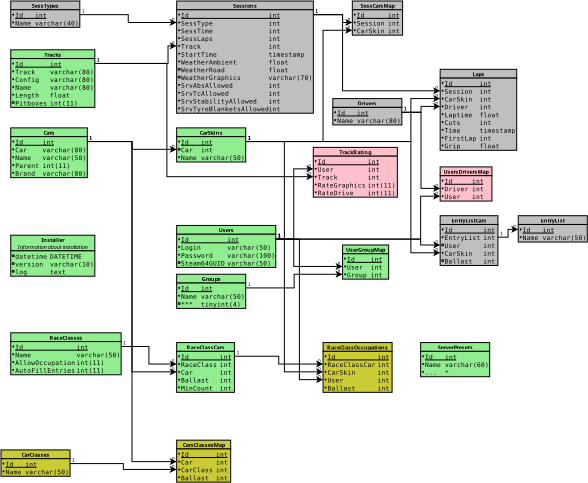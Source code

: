 <?xml version="1.0" encoding="UTF-8"?>
<dia:diagram xmlns:dia="http://www.lysator.liu.se/~alla/dia/">
  <dia:layer name="Hintergrund" visible="true" active="true">
    <dia:object type="Database - Table" version="0" id="O0">
      <dia:attribute name="obj_pos">
        <dia:point val="14,7"/>
      </dia:attribute>
      <dia:attribute name="obj_bb">
        <dia:rectangle val="14,7;21.075,9.7"/>
      </dia:attribute>
      <dia:attribute name="meta">
        <dia:composite type="dict"/>
      </dia:attribute>
      <dia:attribute name="elem_corner">
        <dia:point val="14,7"/>
      </dia:attribute>
      <dia:attribute name="elem_width">
        <dia:real val="7.075"/>
      </dia:attribute>
      <dia:attribute name="elem_height">
        <dia:real val="2.7"/>
      </dia:attribute>
      <dia:attribute name="text_colour">
        <dia:color val="#000000"/>
      </dia:attribute>
      <dia:attribute name="line_colour">
        <dia:color val="#000000"/>
      </dia:attribute>
      <dia:attribute name="fill_colour">
        <dia:color val="#bfbfbf"/>
      </dia:attribute>
      <dia:attribute name="line_width">
        <dia:real val="0.1"/>
      </dia:attribute>
      <dia:attribute name="name">
        <dia:string>#Drivers#</dia:string>
      </dia:attribute>
      <dia:attribute name="comment">
        <dia:string>##</dia:string>
      </dia:attribute>
      <dia:attribute name="visible_comment">
        <dia:boolean val="false"/>
      </dia:attribute>
      <dia:attribute name="tagging_comment">
        <dia:boolean val="false"/>
      </dia:attribute>
      <dia:attribute name="underline_primary_key">
        <dia:boolean val="true"/>
      </dia:attribute>
      <dia:attribute name="bold_primary_keys">
        <dia:boolean val="false"/>
      </dia:attribute>
      <dia:attribute name="normal_font">
        <dia:font family="monospace" style="0" name="Courier"/>
      </dia:attribute>
      <dia:attribute name="name_font">
        <dia:font family="sans" style="80" name="Helvetica-Bold"/>
      </dia:attribute>
      <dia:attribute name="comment_font">
        <dia:font family="sans" style="8" name="Helvetica-Oblique"/>
      </dia:attribute>
      <dia:attribute name="normal_font_height">
        <dia:real val="0.8"/>
      </dia:attribute>
      <dia:attribute name="name_font_height">
        <dia:real val="0.7"/>
      </dia:attribute>
      <dia:attribute name="comment_font_height">
        <dia:real val="0.7"/>
      </dia:attribute>
      <dia:attribute name="attributes">
        <dia:composite type="table_attribute">
          <dia:attribute name="name">
            <dia:string>#Id#</dia:string>
          </dia:attribute>
          <dia:attribute name="type">
            <dia:string>#int#</dia:string>
          </dia:attribute>
          <dia:attribute name="comment">
            <dia:string>##</dia:string>
          </dia:attribute>
          <dia:attribute name="primary_key">
            <dia:boolean val="true"/>
          </dia:attribute>
          <dia:attribute name="nullable">
            <dia:boolean val="false"/>
          </dia:attribute>
          <dia:attribute name="unique">
            <dia:boolean val="true"/>
          </dia:attribute>
        </dia:composite>
        <dia:composite type="table_attribute">
          <dia:attribute name="name">
            <dia:string>#Name#</dia:string>
          </dia:attribute>
          <dia:attribute name="type">
            <dia:string>#varchar(80)#</dia:string>
          </dia:attribute>
          <dia:attribute name="comment">
            <dia:string>##</dia:string>
          </dia:attribute>
          <dia:attribute name="primary_key">
            <dia:boolean val="false"/>
          </dia:attribute>
          <dia:attribute name="nullable">
            <dia:boolean val="false"/>
          </dia:attribute>
          <dia:attribute name="unique">
            <dia:boolean val="false"/>
          </dia:attribute>
        </dia:composite>
      </dia:attribute>
    </dia:object>
    <dia:object type="Database - Table" version="0" id="O1">
      <dia:attribute name="obj_pos">
        <dia:point val="-19,2"/>
      </dia:attribute>
      <dia:attribute name="obj_bb">
        <dia:rectangle val="-19,2;-10.385,7.9"/>
      </dia:attribute>
      <dia:attribute name="meta">
        <dia:composite type="dict"/>
      </dia:attribute>
      <dia:attribute name="elem_corner">
        <dia:point val="-19,2"/>
      </dia:attribute>
      <dia:attribute name="elem_width">
        <dia:real val="8.615"/>
      </dia:attribute>
      <dia:attribute name="elem_height">
        <dia:real val="5.9"/>
      </dia:attribute>
      <dia:attribute name="text_colour">
        <dia:color val="#000000"/>
      </dia:attribute>
      <dia:attribute name="line_colour">
        <dia:color val="#000000"/>
      </dia:attribute>
      <dia:attribute name="fill_colour">
        <dia:color val="#90ee90"/>
      </dia:attribute>
      <dia:attribute name="line_width">
        <dia:real val="0.1"/>
      </dia:attribute>
      <dia:attribute name="name">
        <dia:string>#Tracks#</dia:string>
      </dia:attribute>
      <dia:attribute name="comment">
        <dia:string>##</dia:string>
      </dia:attribute>
      <dia:attribute name="visible_comment">
        <dia:boolean val="false"/>
      </dia:attribute>
      <dia:attribute name="tagging_comment">
        <dia:boolean val="false"/>
      </dia:attribute>
      <dia:attribute name="underline_primary_key">
        <dia:boolean val="true"/>
      </dia:attribute>
      <dia:attribute name="bold_primary_keys">
        <dia:boolean val="false"/>
      </dia:attribute>
      <dia:attribute name="normal_font">
        <dia:font family="monospace" style="0" name="Courier"/>
      </dia:attribute>
      <dia:attribute name="name_font">
        <dia:font family="sans" style="80" name="Helvetica-Bold"/>
      </dia:attribute>
      <dia:attribute name="comment_font">
        <dia:font family="sans" style="8" name="Helvetica-Oblique"/>
      </dia:attribute>
      <dia:attribute name="normal_font_height">
        <dia:real val="0.8"/>
      </dia:attribute>
      <dia:attribute name="name_font_height">
        <dia:real val="0.7"/>
      </dia:attribute>
      <dia:attribute name="comment_font_height">
        <dia:real val="0.7"/>
      </dia:attribute>
      <dia:attribute name="attributes">
        <dia:composite type="table_attribute">
          <dia:attribute name="name">
            <dia:string>#Id#</dia:string>
          </dia:attribute>
          <dia:attribute name="type">
            <dia:string>#int#</dia:string>
          </dia:attribute>
          <dia:attribute name="comment">
            <dia:string>##</dia:string>
          </dia:attribute>
          <dia:attribute name="primary_key">
            <dia:boolean val="true"/>
          </dia:attribute>
          <dia:attribute name="nullable">
            <dia:boolean val="false"/>
          </dia:attribute>
          <dia:attribute name="unique">
            <dia:boolean val="true"/>
          </dia:attribute>
        </dia:composite>
        <dia:composite type="table_attribute">
          <dia:attribute name="name">
            <dia:string>#Track#</dia:string>
          </dia:attribute>
          <dia:attribute name="type">
            <dia:string>#varchar(80)#</dia:string>
          </dia:attribute>
          <dia:attribute name="comment">
            <dia:string>##</dia:string>
          </dia:attribute>
          <dia:attribute name="primary_key">
            <dia:boolean val="false"/>
          </dia:attribute>
          <dia:attribute name="nullable">
            <dia:boolean val="false"/>
          </dia:attribute>
          <dia:attribute name="unique">
            <dia:boolean val="false"/>
          </dia:attribute>
        </dia:composite>
        <dia:composite type="table_attribute">
          <dia:attribute name="name">
            <dia:string>#Config#</dia:string>
          </dia:attribute>
          <dia:attribute name="type">
            <dia:string>#varchar(80)#</dia:string>
          </dia:attribute>
          <dia:attribute name="comment">
            <dia:string>#CONFIG_TRACK attribute in server_cfg.ini
-&gt; the track variant#</dia:string>
          </dia:attribute>
          <dia:attribute name="primary_key">
            <dia:boolean val="false"/>
          </dia:attribute>
          <dia:attribute name="nullable">
            <dia:boolean val="false"/>
          </dia:attribute>
          <dia:attribute name="unique">
            <dia:boolean val="false"/>
          </dia:attribute>
        </dia:composite>
        <dia:composite type="table_attribute">
          <dia:attribute name="name">
            <dia:string>#Name#</dia:string>
          </dia:attribute>
          <dia:attribute name="type">
            <dia:string>#varchar(80)#</dia:string>
          </dia:attribute>
          <dia:attribute name="comment">
            <dia:string>##</dia:string>
          </dia:attribute>
          <dia:attribute name="primary_key">
            <dia:boolean val="false"/>
          </dia:attribute>
          <dia:attribute name="nullable">
            <dia:boolean val="false"/>
          </dia:attribute>
          <dia:attribute name="unique">
            <dia:boolean val="false"/>
          </dia:attribute>
        </dia:composite>
        <dia:composite type="table_attribute">
          <dia:attribute name="name">
            <dia:string>#Length#</dia:string>
          </dia:attribute>
          <dia:attribute name="type">
            <dia:string>#float#</dia:string>
          </dia:attribute>
          <dia:attribute name="comment">
            <dia:string>#track length in meters#</dia:string>
          </dia:attribute>
          <dia:attribute name="primary_key">
            <dia:boolean val="false"/>
          </dia:attribute>
          <dia:attribute name="nullable">
            <dia:boolean val="false"/>
          </dia:attribute>
          <dia:attribute name="unique">
            <dia:boolean val="false"/>
          </dia:attribute>
        </dia:composite>
        <dia:composite type="table_attribute">
          <dia:attribute name="name">
            <dia:string>#Pitboxes#</dia:string>
          </dia:attribute>
          <dia:attribute name="type">
            <dia:string>#int(11)#</dia:string>
          </dia:attribute>
          <dia:attribute name="comment">
            <dia:string>##</dia:string>
          </dia:attribute>
          <dia:attribute name="primary_key">
            <dia:boolean val="false"/>
          </dia:attribute>
          <dia:attribute name="nullable">
            <dia:boolean val="true"/>
          </dia:attribute>
          <dia:attribute name="unique">
            <dia:boolean val="false"/>
          </dia:attribute>
        </dia:composite>
      </dia:attribute>
    </dia:object>
    <dia:object type="Database - Table" version="0" id="O2">
      <dia:attribute name="obj_pos">
        <dia:point val="25,4"/>
      </dia:attribute>
      <dia:attribute name="obj_bb">
        <dia:rectangle val="25,4;32.845,12.3"/>
      </dia:attribute>
      <dia:attribute name="meta">
        <dia:composite type="dict"/>
      </dia:attribute>
      <dia:attribute name="elem_corner">
        <dia:point val="25,4"/>
      </dia:attribute>
      <dia:attribute name="elem_width">
        <dia:real val="7.845"/>
      </dia:attribute>
      <dia:attribute name="elem_height">
        <dia:real val="8.3"/>
      </dia:attribute>
      <dia:attribute name="text_colour">
        <dia:color val="#000000"/>
      </dia:attribute>
      <dia:attribute name="line_colour">
        <dia:color val="#000000"/>
      </dia:attribute>
      <dia:attribute name="fill_colour">
        <dia:color val="#bfbfbf"/>
      </dia:attribute>
      <dia:attribute name="line_width">
        <dia:real val="0.1"/>
      </dia:attribute>
      <dia:attribute name="name">
        <dia:string>#Laps#</dia:string>
      </dia:attribute>
      <dia:attribute name="comment">
        <dia:string>##</dia:string>
      </dia:attribute>
      <dia:attribute name="visible_comment">
        <dia:boolean val="false"/>
      </dia:attribute>
      <dia:attribute name="tagging_comment">
        <dia:boolean val="false"/>
      </dia:attribute>
      <dia:attribute name="underline_primary_key">
        <dia:boolean val="true"/>
      </dia:attribute>
      <dia:attribute name="bold_primary_keys">
        <dia:boolean val="false"/>
      </dia:attribute>
      <dia:attribute name="normal_font">
        <dia:font family="monospace" style="0" name="Courier"/>
      </dia:attribute>
      <dia:attribute name="name_font">
        <dia:font family="sans" style="80" name="Helvetica-Bold"/>
      </dia:attribute>
      <dia:attribute name="comment_font">
        <dia:font family="sans" style="8" name="Helvetica-Oblique"/>
      </dia:attribute>
      <dia:attribute name="normal_font_height">
        <dia:real val="0.8"/>
      </dia:attribute>
      <dia:attribute name="name_font_height">
        <dia:real val="0.7"/>
      </dia:attribute>
      <dia:attribute name="comment_font_height">
        <dia:real val="0.7"/>
      </dia:attribute>
      <dia:attribute name="attributes">
        <dia:composite type="table_attribute">
          <dia:attribute name="name">
            <dia:string>#Id#</dia:string>
          </dia:attribute>
          <dia:attribute name="type">
            <dia:string>#int#</dia:string>
          </dia:attribute>
          <dia:attribute name="comment">
            <dia:string>##</dia:string>
          </dia:attribute>
          <dia:attribute name="primary_key">
            <dia:boolean val="true"/>
          </dia:attribute>
          <dia:attribute name="nullable">
            <dia:boolean val="false"/>
          </dia:attribute>
          <dia:attribute name="unique">
            <dia:boolean val="true"/>
          </dia:attribute>
        </dia:composite>
        <dia:composite type="table_attribute">
          <dia:attribute name="name">
            <dia:string>#Session#</dia:string>
          </dia:attribute>
          <dia:attribute name="type">
            <dia:string>#int#</dia:string>
          </dia:attribute>
          <dia:attribute name="comment">
            <dia:string>##</dia:string>
          </dia:attribute>
          <dia:attribute name="primary_key">
            <dia:boolean val="false"/>
          </dia:attribute>
          <dia:attribute name="nullable">
            <dia:boolean val="false"/>
          </dia:attribute>
          <dia:attribute name="unique">
            <dia:boolean val="false"/>
          </dia:attribute>
        </dia:composite>
        <dia:composite type="table_attribute">
          <dia:attribute name="name">
            <dia:string>#CarSkin#</dia:string>
          </dia:attribute>
          <dia:attribute name="type">
            <dia:string>#int#</dia:string>
          </dia:attribute>
          <dia:attribute name="comment">
            <dia:string>##</dia:string>
          </dia:attribute>
          <dia:attribute name="primary_key">
            <dia:boolean val="false"/>
          </dia:attribute>
          <dia:attribute name="nullable">
            <dia:boolean val="false"/>
          </dia:attribute>
          <dia:attribute name="unique">
            <dia:boolean val="false"/>
          </dia:attribute>
        </dia:composite>
        <dia:composite type="table_attribute">
          <dia:attribute name="name">
            <dia:string>#Driver#</dia:string>
          </dia:attribute>
          <dia:attribute name="type">
            <dia:string>#int#</dia:string>
          </dia:attribute>
          <dia:attribute name="comment">
            <dia:string>##</dia:string>
          </dia:attribute>
          <dia:attribute name="primary_key">
            <dia:boolean val="false"/>
          </dia:attribute>
          <dia:attribute name="nullable">
            <dia:boolean val="false"/>
          </dia:attribute>
          <dia:attribute name="unique">
            <dia:boolean val="false"/>
          </dia:attribute>
        </dia:composite>
        <dia:composite type="table_attribute">
          <dia:attribute name="name">
            <dia:string>#Laptime#</dia:string>
          </dia:attribute>
          <dia:attribute name="type">
            <dia:string>#float#</dia:string>
          </dia:attribute>
          <dia:attribute name="comment">
            <dia:string>#lap duraton in seconds#</dia:string>
          </dia:attribute>
          <dia:attribute name="primary_key">
            <dia:boolean val="false"/>
          </dia:attribute>
          <dia:attribute name="nullable">
            <dia:boolean val="false"/>
          </dia:attribute>
          <dia:attribute name="unique">
            <dia:boolean val="false"/>
          </dia:attribute>
        </dia:composite>
        <dia:composite type="table_attribute">
          <dia:attribute name="name">
            <dia:string>#Cuts#</dia:string>
          </dia:attribute>
          <dia:attribute name="type">
            <dia:string>#int#</dia:string>
          </dia:attribute>
          <dia:attribute name="comment">
            <dia:string>#Number of cuts (&gt;0 is invalid lap)#</dia:string>
          </dia:attribute>
          <dia:attribute name="primary_key">
            <dia:boolean val="false"/>
          </dia:attribute>
          <dia:attribute name="nullable">
            <dia:boolean val="false"/>
          </dia:attribute>
          <dia:attribute name="unique">
            <dia:boolean val="false"/>
          </dia:attribute>
        </dia:composite>
        <dia:composite type="table_attribute">
          <dia:attribute name="name">
            <dia:string>#Time#</dia:string>
          </dia:attribute>
          <dia:attribute name="type">
            <dia:string>#timestamp#</dia:string>
          </dia:attribute>
          <dia:attribute name="comment">
            <dia:string>#Servertime from when the lap was finished.#</dia:string>
          </dia:attribute>
          <dia:attribute name="primary_key">
            <dia:boolean val="false"/>
          </dia:attribute>
          <dia:attribute name="nullable">
            <dia:boolean val="false"/>
          </dia:attribute>
          <dia:attribute name="unique">
            <dia:boolean val="false"/>
          </dia:attribute>
        </dia:composite>
        <dia:composite type="table_attribute">
          <dia:attribute name="name">
            <dia:string>#FirstLap#</dia:string>
          </dia:attribute>
          <dia:attribute name="type">
            <dia:string>#int#</dia:string>
          </dia:attribute>
          <dia:attribute name="comment">
            <dia:string>#Integer that is set to 1 if this was the first lap of the session. Lap records of first laps should not count because they cannot be driven from start/finish line.#</dia:string>
          </dia:attribute>
          <dia:attribute name="primary_key">
            <dia:boolean val="false"/>
          </dia:attribute>
          <dia:attribute name="nullable">
            <dia:boolean val="false"/>
          </dia:attribute>
          <dia:attribute name="unique">
            <dia:boolean val="false"/>
          </dia:attribute>
        </dia:composite>
        <dia:composite type="table_attribute">
          <dia:attribute name="name">
            <dia:string>#Grip#</dia:string>
          </dia:attribute>
          <dia:attribute name="type">
            <dia:string>#float#</dia:string>
          </dia:attribute>
          <dia:attribute name="comment">
            <dia:string>#Track grip at the time where this lap was driven.#</dia:string>
          </dia:attribute>
          <dia:attribute name="primary_key">
            <dia:boolean val="false"/>
          </dia:attribute>
          <dia:attribute name="nullable">
            <dia:boolean val="false"/>
          </dia:attribute>
          <dia:attribute name="unique">
            <dia:boolean val="false"/>
          </dia:attribute>
        </dia:composite>
      </dia:attribute>
    </dia:object>
    <dia:object type="Database - Reference" version="0" id="O3">
      <dia:attribute name="obj_pos">
        <dia:point val="21.075,8.4"/>
      </dia:attribute>
      <dia:attribute name="obj_bb">
        <dia:rectangle val="21.075,7.128;25,8.4"/>
      </dia:attribute>
      <dia:attribute name="meta">
        <dia:composite type="dict"/>
      </dia:attribute>
      <dia:attribute name="orth_points">
        <dia:point val="21.075,8.4"/>
        <dia:point val="23.038,8.4"/>
        <dia:point val="23.038,7.8"/>
        <dia:point val="25,7.8"/>
      </dia:attribute>
      <dia:attribute name="orth_orient">
        <dia:enum val="0"/>
        <dia:enum val="1"/>
        <dia:enum val="0"/>
      </dia:attribute>
      <dia:attribute name="orth_autoroute">
        <dia:boolean val="true"/>
      </dia:attribute>
      <dia:attribute name="text_colour">
        <dia:color val="#000000"/>
      </dia:attribute>
      <dia:attribute name="line_colour">
        <dia:color val="#000000"/>
      </dia:attribute>
      <dia:attribute name="line_width">
        <dia:real val="0.1"/>
      </dia:attribute>
      <dia:attribute name="line_style">
        <dia:enum val="0"/>
        <dia:real val="1"/>
      </dia:attribute>
      <dia:attribute name="corner_radius">
        <dia:real val="0"/>
      </dia:attribute>
      <dia:attribute name="end_arrow">
        <dia:enum val="22"/>
      </dia:attribute>
      <dia:attribute name="end_arrow_length">
        <dia:real val="0.5"/>
      </dia:attribute>
      <dia:attribute name="end_arrow_width">
        <dia:real val="0.5"/>
      </dia:attribute>
      <dia:attribute name="start_point_desc">
        <dia:string>#1#</dia:string>
      </dia:attribute>
      <dia:attribute name="end_point_desc">
        <dia:string>#n#</dia:string>
      </dia:attribute>
      <dia:attribute name="normal_font">
        <dia:font family="monospace" style="0" name="Courier"/>
      </dia:attribute>
      <dia:attribute name="normal_font_height">
        <dia:real val="0.6"/>
      </dia:attribute>
      <dia:connections>
        <dia:connection handle="0" to="O0" connection="13"/>
        <dia:connection handle="1" to="O2" connection="18"/>
      </dia:connections>
    </dia:object>
    <dia:object type="Database - Table" version="0" id="O4">
      <dia:attribute name="obj_pos">
        <dia:point val="-2,-3"/>
      </dia:attribute>
      <dia:attribute name="obj_bb">
        <dia:rectangle val="-2,-3;12.005,8.5"/>
      </dia:attribute>
      <dia:attribute name="meta">
        <dia:composite type="dict"/>
      </dia:attribute>
      <dia:attribute name="elem_corner">
        <dia:point val="-2,-3"/>
      </dia:attribute>
      <dia:attribute name="elem_width">
        <dia:real val="14.005"/>
      </dia:attribute>
      <dia:attribute name="elem_height">
        <dia:real val="11.5"/>
      </dia:attribute>
      <dia:attribute name="text_colour">
        <dia:color val="#000000"/>
      </dia:attribute>
      <dia:attribute name="line_colour">
        <dia:color val="#000000"/>
      </dia:attribute>
      <dia:attribute name="fill_colour">
        <dia:color val="#bfbfbf"/>
      </dia:attribute>
      <dia:attribute name="line_width">
        <dia:real val="0.1"/>
      </dia:attribute>
      <dia:attribute name="name">
        <dia:string>#Sessions#</dia:string>
      </dia:attribute>
      <dia:attribute name="comment">
        <dia:string>##</dia:string>
      </dia:attribute>
      <dia:attribute name="visible_comment">
        <dia:boolean val="false"/>
      </dia:attribute>
      <dia:attribute name="tagging_comment">
        <dia:boolean val="false"/>
      </dia:attribute>
      <dia:attribute name="underline_primary_key">
        <dia:boolean val="true"/>
      </dia:attribute>
      <dia:attribute name="bold_primary_keys">
        <dia:boolean val="false"/>
      </dia:attribute>
      <dia:attribute name="normal_font">
        <dia:font family="monospace" style="0" name="Courier"/>
      </dia:attribute>
      <dia:attribute name="name_font">
        <dia:font family="sans" style="80" name="Helvetica-Bold"/>
      </dia:attribute>
      <dia:attribute name="comment_font">
        <dia:font family="sans" style="8" name="Helvetica-Oblique"/>
      </dia:attribute>
      <dia:attribute name="normal_font_height">
        <dia:real val="0.8"/>
      </dia:attribute>
      <dia:attribute name="name_font_height">
        <dia:real val="0.7"/>
      </dia:attribute>
      <dia:attribute name="comment_font_height">
        <dia:real val="0.7"/>
      </dia:attribute>
      <dia:attribute name="attributes">
        <dia:composite type="table_attribute">
          <dia:attribute name="name">
            <dia:string>#Id#</dia:string>
          </dia:attribute>
          <dia:attribute name="type">
            <dia:string>#int#</dia:string>
          </dia:attribute>
          <dia:attribute name="comment">
            <dia:string>##</dia:string>
          </dia:attribute>
          <dia:attribute name="primary_key">
            <dia:boolean val="true"/>
          </dia:attribute>
          <dia:attribute name="nullable">
            <dia:boolean val="false"/>
          </dia:attribute>
          <dia:attribute name="unique">
            <dia:boolean val="true"/>
          </dia:attribute>
        </dia:composite>
        <dia:composite type="table_attribute">
          <dia:attribute name="name">
            <dia:string>#SessType#</dia:string>
          </dia:attribute>
          <dia:attribute name="type">
            <dia:string>#int#</dia:string>
          </dia:attribute>
          <dia:attribute name="comment">
            <dia:string>##</dia:string>
          </dia:attribute>
          <dia:attribute name="primary_key">
            <dia:boolean val="false"/>
          </dia:attribute>
          <dia:attribute name="nullable">
            <dia:boolean val="false"/>
          </dia:attribute>
          <dia:attribute name="unique">
            <dia:boolean val="false"/>
          </dia:attribute>
        </dia:composite>
        <dia:composite type="table_attribute">
          <dia:attribute name="name">
            <dia:string>#SessTime#</dia:string>
          </dia:attribute>
          <dia:attribute name="type">
            <dia:string>#int#</dia:string>
          </dia:attribute>
          <dia:attribute name="comment">
            <dia:string>##</dia:string>
          </dia:attribute>
          <dia:attribute name="primary_key">
            <dia:boolean val="false"/>
          </dia:attribute>
          <dia:attribute name="nullable">
            <dia:boolean val="false"/>
          </dia:attribute>
          <dia:attribute name="unique">
            <dia:boolean val="false"/>
          </dia:attribute>
        </dia:composite>
        <dia:composite type="table_attribute">
          <dia:attribute name="name">
            <dia:string>#SessLaps#</dia:string>
          </dia:attribute>
          <dia:attribute name="type">
            <dia:string>#int#</dia:string>
          </dia:attribute>
          <dia:attribute name="comment">
            <dia:string>##</dia:string>
          </dia:attribute>
          <dia:attribute name="primary_key">
            <dia:boolean val="false"/>
          </dia:attribute>
          <dia:attribute name="nullable">
            <dia:boolean val="false"/>
          </dia:attribute>
          <dia:attribute name="unique">
            <dia:boolean val="false"/>
          </dia:attribute>
        </dia:composite>
        <dia:composite type="table_attribute">
          <dia:attribute name="name">
            <dia:string>#Track#</dia:string>
          </dia:attribute>
          <dia:attribute name="type">
            <dia:string>#int#</dia:string>
          </dia:attribute>
          <dia:attribute name="comment">
            <dia:string>##</dia:string>
          </dia:attribute>
          <dia:attribute name="primary_key">
            <dia:boolean val="false"/>
          </dia:attribute>
          <dia:attribute name="nullable">
            <dia:boolean val="false"/>
          </dia:attribute>
          <dia:attribute name="unique">
            <dia:boolean val="false"/>
          </dia:attribute>
        </dia:composite>
        <dia:composite type="table_attribute">
          <dia:attribute name="name">
            <dia:string>#StartTime#</dia:string>
          </dia:attribute>
          <dia:attribute name="type">
            <dia:string>#timestamp#</dia:string>
          </dia:attribute>
          <dia:attribute name="comment">
            <dia:string>##</dia:string>
          </dia:attribute>
          <dia:attribute name="primary_key">
            <dia:boolean val="false"/>
          </dia:attribute>
          <dia:attribute name="nullable">
            <dia:boolean val="false"/>
          </dia:attribute>
          <dia:attribute name="unique">
            <dia:boolean val="false"/>
          </dia:attribute>
        </dia:composite>
        <dia:composite type="table_attribute">
          <dia:attribute name="name">
            <dia:string>#WeatherAmbient#</dia:string>
          </dia:attribute>
          <dia:attribute name="type">
            <dia:string>#float#</dia:string>
          </dia:attribute>
          <dia:attribute name="comment">
            <dia:string>##</dia:string>
          </dia:attribute>
          <dia:attribute name="primary_key">
            <dia:boolean val="false"/>
          </dia:attribute>
          <dia:attribute name="nullable">
            <dia:boolean val="false"/>
          </dia:attribute>
          <dia:attribute name="unique">
            <dia:boolean val="false"/>
          </dia:attribute>
        </dia:composite>
        <dia:composite type="table_attribute">
          <dia:attribute name="name">
            <dia:string>#WeatherRoad#</dia:string>
          </dia:attribute>
          <dia:attribute name="type">
            <dia:string>#float#</dia:string>
          </dia:attribute>
          <dia:attribute name="comment">
            <dia:string>##</dia:string>
          </dia:attribute>
          <dia:attribute name="primary_key">
            <dia:boolean val="false"/>
          </dia:attribute>
          <dia:attribute name="nullable">
            <dia:boolean val="true"/>
          </dia:attribute>
          <dia:attribute name="unique">
            <dia:boolean val="false"/>
          </dia:attribute>
        </dia:composite>
        <dia:composite type="table_attribute">
          <dia:attribute name="name">
            <dia:string>#WeatherGraphics#</dia:string>
          </dia:attribute>
          <dia:attribute name="type">
            <dia:string>#varchar(70)#</dia:string>
          </dia:attribute>
          <dia:attribute name="comment">
            <dia:string>##</dia:string>
          </dia:attribute>
          <dia:attribute name="primary_key">
            <dia:boolean val="false"/>
          </dia:attribute>
          <dia:attribute name="nullable">
            <dia:boolean val="true"/>
          </dia:attribute>
          <dia:attribute name="unique">
            <dia:boolean val="false"/>
          </dia:attribute>
        </dia:composite>
        <dia:composite type="table_attribute">
          <dia:attribute name="name">
            <dia:string>#SrvAbsAllowed#</dia:string>
          </dia:attribute>
          <dia:attribute name="type">
            <dia:string>#int#</dia:string>
          </dia:attribute>
          <dia:attribute name="comment">
            <dia:string>##</dia:string>
          </dia:attribute>
          <dia:attribute name="primary_key">
            <dia:boolean val="false"/>
          </dia:attribute>
          <dia:attribute name="nullable">
            <dia:boolean val="false"/>
          </dia:attribute>
          <dia:attribute name="unique">
            <dia:boolean val="false"/>
          </dia:attribute>
        </dia:composite>
        <dia:composite type="table_attribute">
          <dia:attribute name="name">
            <dia:string>#SrvTcAllowed#</dia:string>
          </dia:attribute>
          <dia:attribute name="type">
            <dia:string>#int#</dia:string>
          </dia:attribute>
          <dia:attribute name="comment">
            <dia:string>##</dia:string>
          </dia:attribute>
          <dia:attribute name="primary_key">
            <dia:boolean val="false"/>
          </dia:attribute>
          <dia:attribute name="nullable">
            <dia:boolean val="false"/>
          </dia:attribute>
          <dia:attribute name="unique">
            <dia:boolean val="false"/>
          </dia:attribute>
        </dia:composite>
        <dia:composite type="table_attribute">
          <dia:attribute name="name">
            <dia:string>#SrvStabilityAllowed#</dia:string>
          </dia:attribute>
          <dia:attribute name="type">
            <dia:string>#int#</dia:string>
          </dia:attribute>
          <dia:attribute name="comment">
            <dia:string>##</dia:string>
          </dia:attribute>
          <dia:attribute name="primary_key">
            <dia:boolean val="false"/>
          </dia:attribute>
          <dia:attribute name="nullable">
            <dia:boolean val="false"/>
          </dia:attribute>
          <dia:attribute name="unique">
            <dia:boolean val="false"/>
          </dia:attribute>
        </dia:composite>
        <dia:composite type="table_attribute">
          <dia:attribute name="name">
            <dia:string>#SrvTyreBlanketsAllowed#</dia:string>
          </dia:attribute>
          <dia:attribute name="type">
            <dia:string>#int#</dia:string>
          </dia:attribute>
          <dia:attribute name="comment">
            <dia:string>##</dia:string>
          </dia:attribute>
          <dia:attribute name="primary_key">
            <dia:boolean val="false"/>
          </dia:attribute>
          <dia:attribute name="nullable">
            <dia:boolean val="false"/>
          </dia:attribute>
          <dia:attribute name="unique">
            <dia:boolean val="false"/>
          </dia:attribute>
        </dia:composite>
      </dia:attribute>
    </dia:object>
    <dia:object type="Database - Reference" version="0" id="O5">
      <dia:attribute name="obj_pos">
        <dia:point val="12.005,-1.6"/>
      </dia:attribute>
      <dia:attribute name="obj_bb">
        <dia:rectangle val="12.005,-2.272;25,6.2"/>
      </dia:attribute>
      <dia:attribute name="meta">
        <dia:composite type="dict"/>
      </dia:attribute>
      <dia:attribute name="orth_points">
        <dia:point val="12.005,-1.6"/>
        <dia:point val="15,-1.6"/>
        <dia:point val="15,6.2"/>
        <dia:point val="25,6.2"/>
      </dia:attribute>
      <dia:attribute name="orth_orient">
        <dia:enum val="0"/>
        <dia:enum val="1"/>
        <dia:enum val="0"/>
      </dia:attribute>
      <dia:attribute name="orth_autoroute">
        <dia:boolean val="false"/>
      </dia:attribute>
      <dia:attribute name="text_colour">
        <dia:color val="#000000"/>
      </dia:attribute>
      <dia:attribute name="line_colour">
        <dia:color val="#000000"/>
      </dia:attribute>
      <dia:attribute name="line_width">
        <dia:real val="0.1"/>
      </dia:attribute>
      <dia:attribute name="line_style">
        <dia:enum val="0"/>
        <dia:real val="1"/>
      </dia:attribute>
      <dia:attribute name="corner_radius">
        <dia:real val="0"/>
      </dia:attribute>
      <dia:attribute name="end_arrow">
        <dia:enum val="22"/>
      </dia:attribute>
      <dia:attribute name="end_arrow_length">
        <dia:real val="0.5"/>
      </dia:attribute>
      <dia:attribute name="end_arrow_width">
        <dia:real val="0.5"/>
      </dia:attribute>
      <dia:attribute name="start_point_desc">
        <dia:string>#1#</dia:string>
      </dia:attribute>
      <dia:attribute name="end_point_desc">
        <dia:string>#n#</dia:string>
      </dia:attribute>
      <dia:attribute name="normal_font">
        <dia:font family="monospace" style="0" name="Courier"/>
      </dia:attribute>
      <dia:attribute name="normal_font_height">
        <dia:real val="0.6"/>
      </dia:attribute>
      <dia:connections>
        <dia:connection handle="0" to="O4" connection="13"/>
        <dia:connection handle="1" to="O2" connection="14"/>
      </dia:connections>
    </dia:object>
    <dia:object type="Database - Reference" version="0" id="O6">
      <dia:attribute name="obj_pos">
        <dia:point val="-10.385,3.4"/>
      </dia:attribute>
      <dia:attribute name="obj_bb">
        <dia:rectangle val="-10.385,0.928;-2,3.4"/>
      </dia:attribute>
      <dia:attribute name="meta">
        <dia:composite type="dict"/>
      </dia:attribute>
      <dia:attribute name="orth_points">
        <dia:point val="-10.385,3.4"/>
        <dia:point val="-2.885,3.4"/>
        <dia:point val="-2.885,1.6"/>
        <dia:point val="-2,1.6"/>
      </dia:attribute>
      <dia:attribute name="orth_orient">
        <dia:enum val="0"/>
        <dia:enum val="1"/>
        <dia:enum val="0"/>
      </dia:attribute>
      <dia:attribute name="orth_autoroute">
        <dia:boolean val="false"/>
      </dia:attribute>
      <dia:attribute name="text_colour">
        <dia:color val="#000000"/>
      </dia:attribute>
      <dia:attribute name="line_colour">
        <dia:color val="#000000"/>
      </dia:attribute>
      <dia:attribute name="line_width">
        <dia:real val="0.1"/>
      </dia:attribute>
      <dia:attribute name="line_style">
        <dia:enum val="0"/>
        <dia:real val="1"/>
      </dia:attribute>
      <dia:attribute name="corner_radius">
        <dia:real val="0"/>
      </dia:attribute>
      <dia:attribute name="end_arrow">
        <dia:enum val="22"/>
      </dia:attribute>
      <dia:attribute name="end_arrow_length">
        <dia:real val="0.5"/>
      </dia:attribute>
      <dia:attribute name="end_arrow_width">
        <dia:real val="0.5"/>
      </dia:attribute>
      <dia:attribute name="start_point_desc">
        <dia:string>#1#</dia:string>
      </dia:attribute>
      <dia:attribute name="end_point_desc">
        <dia:string>#n#</dia:string>
      </dia:attribute>
      <dia:attribute name="normal_font">
        <dia:font family="monospace" style="0" name="Courier"/>
      </dia:attribute>
      <dia:attribute name="normal_font_height">
        <dia:real val="0.6"/>
      </dia:attribute>
      <dia:connections>
        <dia:connection handle="0" to="O1" connection="13"/>
        <dia:connection handle="1" to="O4" connection="20"/>
      </dia:connections>
    </dia:object>
    <dia:object type="Database - Table" version="0" id="O7">
      <dia:attribute name="obj_pos">
        <dia:point val="-19,10"/>
      </dia:attribute>
      <dia:attribute name="obj_bb">
        <dia:rectangle val="-19,10;-11.155,15.1"/>
      </dia:attribute>
      <dia:attribute name="meta">
        <dia:composite type="dict"/>
      </dia:attribute>
      <dia:attribute name="elem_corner">
        <dia:point val="-19,10"/>
      </dia:attribute>
      <dia:attribute name="elem_width">
        <dia:real val="7.845"/>
      </dia:attribute>
      <dia:attribute name="elem_height">
        <dia:real val="5.1"/>
      </dia:attribute>
      <dia:attribute name="text_colour">
        <dia:color val="#000000"/>
      </dia:attribute>
      <dia:attribute name="line_colour">
        <dia:color val="#000000"/>
      </dia:attribute>
      <dia:attribute name="fill_colour">
        <dia:color val="#90ee90"/>
      </dia:attribute>
      <dia:attribute name="line_width">
        <dia:real val="0.1"/>
      </dia:attribute>
      <dia:attribute name="name">
        <dia:string>#Cars#</dia:string>
      </dia:attribute>
      <dia:attribute name="comment">
        <dia:string>##</dia:string>
      </dia:attribute>
      <dia:attribute name="visible_comment">
        <dia:boolean val="false"/>
      </dia:attribute>
      <dia:attribute name="tagging_comment">
        <dia:boolean val="false"/>
      </dia:attribute>
      <dia:attribute name="underline_primary_key">
        <dia:boolean val="true"/>
      </dia:attribute>
      <dia:attribute name="bold_primary_keys">
        <dia:boolean val="false"/>
      </dia:attribute>
      <dia:attribute name="normal_font">
        <dia:font family="monospace" style="0" name="Courier"/>
      </dia:attribute>
      <dia:attribute name="name_font">
        <dia:font family="sans" style="80" name="Helvetica-Bold"/>
      </dia:attribute>
      <dia:attribute name="comment_font">
        <dia:font family="sans" style="8" name="Helvetica-Oblique"/>
      </dia:attribute>
      <dia:attribute name="normal_font_height">
        <dia:real val="0.8"/>
      </dia:attribute>
      <dia:attribute name="name_font_height">
        <dia:real val="0.7"/>
      </dia:attribute>
      <dia:attribute name="comment_font_height">
        <dia:real val="0.7"/>
      </dia:attribute>
      <dia:attribute name="attributes">
        <dia:composite type="table_attribute">
          <dia:attribute name="name">
            <dia:string>#Id#</dia:string>
          </dia:attribute>
          <dia:attribute name="type">
            <dia:string>#int#</dia:string>
          </dia:attribute>
          <dia:attribute name="comment">
            <dia:string>##</dia:string>
          </dia:attribute>
          <dia:attribute name="primary_key">
            <dia:boolean val="true"/>
          </dia:attribute>
          <dia:attribute name="nullable">
            <dia:boolean val="false"/>
          </dia:attribute>
          <dia:attribute name="unique">
            <dia:boolean val="true"/>
          </dia:attribute>
        </dia:composite>
        <dia:composite type="table_attribute">
          <dia:attribute name="name">
            <dia:string>#Car#</dia:string>
          </dia:attribute>
          <dia:attribute name="type">
            <dia:string>#varchar(80)#</dia:string>
          </dia:attribute>
          <dia:attribute name="comment">
            <dia:string>##</dia:string>
          </dia:attribute>
          <dia:attribute name="primary_key">
            <dia:boolean val="false"/>
          </dia:attribute>
          <dia:attribute name="nullable">
            <dia:boolean val="false"/>
          </dia:attribute>
          <dia:attribute name="unique">
            <dia:boolean val="false"/>
          </dia:attribute>
        </dia:composite>
        <dia:composite type="table_attribute">
          <dia:attribute name="name">
            <dia:string>#Name#</dia:string>
          </dia:attribute>
          <dia:attribute name="type">
            <dia:string>#varchar(50)#</dia:string>
          </dia:attribute>
          <dia:attribute name="comment">
            <dia:string>##</dia:string>
          </dia:attribute>
          <dia:attribute name="primary_key">
            <dia:boolean val="false"/>
          </dia:attribute>
          <dia:attribute name="nullable">
            <dia:boolean val="false"/>
          </dia:attribute>
          <dia:attribute name="unique">
            <dia:boolean val="false"/>
          </dia:attribute>
        </dia:composite>
        <dia:composite type="table_attribute">
          <dia:attribute name="name">
            <dia:string>#Parent#</dia:string>
          </dia:attribute>
          <dia:attribute name="type">
            <dia:string>#int(11)#</dia:string>
          </dia:attribute>
          <dia:attribute name="comment">
            <dia:string>##</dia:string>
          </dia:attribute>
          <dia:attribute name="primary_key">
            <dia:boolean val="false"/>
          </dia:attribute>
          <dia:attribute name="nullable">
            <dia:boolean val="false"/>
          </dia:attribute>
          <dia:attribute name="unique">
            <dia:boolean val="false"/>
          </dia:attribute>
        </dia:composite>
        <dia:composite type="table_attribute">
          <dia:attribute name="name">
            <dia:string>#Brand#</dia:string>
          </dia:attribute>
          <dia:attribute name="type">
            <dia:string>#varchar(80)#</dia:string>
          </dia:attribute>
          <dia:attribute name="comment">
            <dia:string>##</dia:string>
          </dia:attribute>
          <dia:attribute name="primary_key">
            <dia:boolean val="false"/>
          </dia:attribute>
          <dia:attribute name="nullable">
            <dia:boolean val="false"/>
          </dia:attribute>
          <dia:attribute name="unique">
            <dia:boolean val="false"/>
          </dia:attribute>
        </dia:composite>
      </dia:attribute>
    </dia:object>
    <dia:object type="Database - Reference" version="0" id="O8">
      <dia:attribute name="obj_pos">
        <dia:point val="5.075,11.4"/>
      </dia:attribute>
      <dia:attribute name="obj_bb">
        <dia:rectangle val="5.075,6.328;25,11.4"/>
      </dia:attribute>
      <dia:attribute name="meta">
        <dia:composite type="dict"/>
      </dia:attribute>
      <dia:attribute name="orth_points">
        <dia:point val="5.075,11.4"/>
        <dia:point val="22,11.4"/>
        <dia:point val="22,7"/>
        <dia:point val="25,7"/>
      </dia:attribute>
      <dia:attribute name="orth_orient">
        <dia:enum val="0"/>
        <dia:enum val="1"/>
        <dia:enum val="0"/>
      </dia:attribute>
      <dia:attribute name="orth_autoroute">
        <dia:boolean val="false"/>
      </dia:attribute>
      <dia:attribute name="text_colour">
        <dia:color val="#000000"/>
      </dia:attribute>
      <dia:attribute name="line_colour">
        <dia:color val="#000000"/>
      </dia:attribute>
      <dia:attribute name="line_width">
        <dia:real val="0.1"/>
      </dia:attribute>
      <dia:attribute name="line_style">
        <dia:enum val="0"/>
        <dia:real val="1"/>
      </dia:attribute>
      <dia:attribute name="corner_radius">
        <dia:real val="0"/>
      </dia:attribute>
      <dia:attribute name="end_arrow">
        <dia:enum val="22"/>
      </dia:attribute>
      <dia:attribute name="end_arrow_length">
        <dia:real val="0.5"/>
      </dia:attribute>
      <dia:attribute name="end_arrow_width">
        <dia:real val="0.5"/>
      </dia:attribute>
      <dia:attribute name="start_point_desc">
        <dia:string>#1#</dia:string>
      </dia:attribute>
      <dia:attribute name="end_point_desc">
        <dia:string>#n#</dia:string>
      </dia:attribute>
      <dia:attribute name="normal_font">
        <dia:font family="monospace" style="0" name="Courier"/>
      </dia:attribute>
      <dia:attribute name="normal_font_height">
        <dia:real val="0.6"/>
      </dia:attribute>
      <dia:connections>
        <dia:connection handle="0" to="O14" connection="13"/>
        <dia:connection handle="1" to="O2" connection="16"/>
      </dia:connections>
    </dia:object>
    <dia:object type="Database - Table" version="0" id="O9">
      <dia:attribute name="obj_pos">
        <dia:point val="-19,-3"/>
      </dia:attribute>
      <dia:attribute name="obj_bb">
        <dia:rectangle val="-19,-3;-11.925,-0.3"/>
      </dia:attribute>
      <dia:attribute name="meta">
        <dia:composite type="dict"/>
      </dia:attribute>
      <dia:attribute name="elem_corner">
        <dia:point val="-19,-3"/>
      </dia:attribute>
      <dia:attribute name="elem_width">
        <dia:real val="7.075"/>
      </dia:attribute>
      <dia:attribute name="elem_height">
        <dia:real val="2.7"/>
      </dia:attribute>
      <dia:attribute name="text_colour">
        <dia:color val="#000000"/>
      </dia:attribute>
      <dia:attribute name="line_colour">
        <dia:color val="#000000"/>
      </dia:attribute>
      <dia:attribute name="fill_colour">
        <dia:color val="#bfbfbf"/>
      </dia:attribute>
      <dia:attribute name="line_width">
        <dia:real val="0.1"/>
      </dia:attribute>
      <dia:attribute name="name">
        <dia:string>#SessTypes#</dia:string>
      </dia:attribute>
      <dia:attribute name="comment">
        <dia:string>##</dia:string>
      </dia:attribute>
      <dia:attribute name="visible_comment">
        <dia:boolean val="false"/>
      </dia:attribute>
      <dia:attribute name="tagging_comment">
        <dia:boolean val="false"/>
      </dia:attribute>
      <dia:attribute name="underline_primary_key">
        <dia:boolean val="true"/>
      </dia:attribute>
      <dia:attribute name="bold_primary_keys">
        <dia:boolean val="false"/>
      </dia:attribute>
      <dia:attribute name="normal_font">
        <dia:font family="monospace" style="0" name="Courier"/>
      </dia:attribute>
      <dia:attribute name="name_font">
        <dia:font family="sans" style="80" name="Helvetica-Bold"/>
      </dia:attribute>
      <dia:attribute name="comment_font">
        <dia:font family="sans" style="8" name="Helvetica-Oblique"/>
      </dia:attribute>
      <dia:attribute name="normal_font_height">
        <dia:real val="0.8"/>
      </dia:attribute>
      <dia:attribute name="name_font_height">
        <dia:real val="0.7"/>
      </dia:attribute>
      <dia:attribute name="comment_font_height">
        <dia:real val="0.7"/>
      </dia:attribute>
      <dia:attribute name="attributes">
        <dia:composite type="table_attribute">
          <dia:attribute name="name">
            <dia:string>#Id#</dia:string>
          </dia:attribute>
          <dia:attribute name="type">
            <dia:string>#int#</dia:string>
          </dia:attribute>
          <dia:attribute name="comment">
            <dia:string>##</dia:string>
          </dia:attribute>
          <dia:attribute name="primary_key">
            <dia:boolean val="true"/>
          </dia:attribute>
          <dia:attribute name="nullable">
            <dia:boolean val="false"/>
          </dia:attribute>
          <dia:attribute name="unique">
            <dia:boolean val="true"/>
          </dia:attribute>
        </dia:composite>
        <dia:composite type="table_attribute">
          <dia:attribute name="name">
            <dia:string>#Name#</dia:string>
          </dia:attribute>
          <dia:attribute name="type">
            <dia:string>#varchar(40)#</dia:string>
          </dia:attribute>
          <dia:attribute name="comment">
            <dia:string>##</dia:string>
          </dia:attribute>
          <dia:attribute name="primary_key">
            <dia:boolean val="false"/>
          </dia:attribute>
          <dia:attribute name="nullable">
            <dia:boolean val="false"/>
          </dia:attribute>
          <dia:attribute name="unique">
            <dia:boolean val="false"/>
          </dia:attribute>
        </dia:composite>
      </dia:attribute>
    </dia:object>
    <dia:object type="Database - Reference" version="0" id="O10">
      <dia:attribute name="obj_pos">
        <dia:point val="-11.925,-1.6"/>
      </dia:attribute>
      <dia:attribute name="obj_bb">
        <dia:rectangle val="-11.925,-2.272;-2,-0.8"/>
      </dia:attribute>
      <dia:attribute name="meta">
        <dia:composite type="dict"/>
      </dia:attribute>
      <dia:attribute name="orth_points">
        <dia:point val="-11.925,-1.6"/>
        <dia:point val="-6.963,-1.6"/>
        <dia:point val="-6.963,-0.8"/>
        <dia:point val="-2,-0.8"/>
      </dia:attribute>
      <dia:attribute name="orth_orient">
        <dia:enum val="0"/>
        <dia:enum val="1"/>
        <dia:enum val="0"/>
      </dia:attribute>
      <dia:attribute name="orth_autoroute">
        <dia:boolean val="true"/>
      </dia:attribute>
      <dia:attribute name="text_colour">
        <dia:color val="#000000"/>
      </dia:attribute>
      <dia:attribute name="line_colour">
        <dia:color val="#000000"/>
      </dia:attribute>
      <dia:attribute name="line_width">
        <dia:real val="0.1"/>
      </dia:attribute>
      <dia:attribute name="line_style">
        <dia:enum val="0"/>
        <dia:real val="1"/>
      </dia:attribute>
      <dia:attribute name="corner_radius">
        <dia:real val="0"/>
      </dia:attribute>
      <dia:attribute name="end_arrow">
        <dia:enum val="22"/>
      </dia:attribute>
      <dia:attribute name="end_arrow_length">
        <dia:real val="0.5"/>
      </dia:attribute>
      <dia:attribute name="end_arrow_width">
        <dia:real val="0.5"/>
      </dia:attribute>
      <dia:attribute name="start_point_desc">
        <dia:string>#1#</dia:string>
      </dia:attribute>
      <dia:attribute name="end_point_desc">
        <dia:string>#n#</dia:string>
      </dia:attribute>
      <dia:attribute name="normal_font">
        <dia:font family="monospace" style="0" name="Courier"/>
      </dia:attribute>
      <dia:attribute name="normal_font_height">
        <dia:real val="0.6"/>
      </dia:attribute>
      <dia:connections>
        <dia:connection handle="0" to="O9" connection="13"/>
        <dia:connection handle="1" to="O4" connection="14"/>
      </dia:connections>
    </dia:object>
    <dia:object type="Database - Table" version="0" id="O11">
      <dia:attribute name="obj_pos">
        <dia:point val="16,-3"/>
      </dia:attribute>
      <dia:attribute name="obj_bb">
        <dia:rectangle val="16,-3;21.15,0.5"/>
      </dia:attribute>
      <dia:attribute name="meta">
        <dia:composite type="dict"/>
      </dia:attribute>
      <dia:attribute name="elem_corner">
        <dia:point val="16,-3"/>
      </dia:attribute>
      <dia:attribute name="elem_width">
        <dia:real val="5.15"/>
      </dia:attribute>
      <dia:attribute name="elem_height">
        <dia:real val="3.5"/>
      </dia:attribute>
      <dia:attribute name="text_colour">
        <dia:color val="#000000"/>
      </dia:attribute>
      <dia:attribute name="line_colour">
        <dia:color val="#000000"/>
      </dia:attribute>
      <dia:attribute name="fill_colour">
        <dia:color val="#bfbfbf"/>
      </dia:attribute>
      <dia:attribute name="line_width">
        <dia:real val="0.1"/>
      </dia:attribute>
      <dia:attribute name="name">
        <dia:string>#SessCarsMap#</dia:string>
      </dia:attribute>
      <dia:attribute name="comment">
        <dia:string>#Maps all cars which are allowed in a session.#</dia:string>
      </dia:attribute>
      <dia:attribute name="visible_comment">
        <dia:boolean val="false"/>
      </dia:attribute>
      <dia:attribute name="tagging_comment">
        <dia:boolean val="false"/>
      </dia:attribute>
      <dia:attribute name="underline_primary_key">
        <dia:boolean val="true"/>
      </dia:attribute>
      <dia:attribute name="bold_primary_keys">
        <dia:boolean val="false"/>
      </dia:attribute>
      <dia:attribute name="normal_font">
        <dia:font family="monospace" style="0" name="Courier"/>
      </dia:attribute>
      <dia:attribute name="name_font">
        <dia:font family="sans" style="80" name="Helvetica-Bold"/>
      </dia:attribute>
      <dia:attribute name="comment_font">
        <dia:font family="sans" style="8" name="Helvetica-Oblique"/>
      </dia:attribute>
      <dia:attribute name="normal_font_height">
        <dia:real val="0.8"/>
      </dia:attribute>
      <dia:attribute name="name_font_height">
        <dia:real val="0.7"/>
      </dia:attribute>
      <dia:attribute name="comment_font_height">
        <dia:real val="0.7"/>
      </dia:attribute>
      <dia:attribute name="attributes">
        <dia:composite type="table_attribute">
          <dia:attribute name="name">
            <dia:string>#Id#</dia:string>
          </dia:attribute>
          <dia:attribute name="type">
            <dia:string>#int#</dia:string>
          </dia:attribute>
          <dia:attribute name="comment">
            <dia:string>##</dia:string>
          </dia:attribute>
          <dia:attribute name="primary_key">
            <dia:boolean val="true"/>
          </dia:attribute>
          <dia:attribute name="nullable">
            <dia:boolean val="false"/>
          </dia:attribute>
          <dia:attribute name="unique">
            <dia:boolean val="true"/>
          </dia:attribute>
        </dia:composite>
        <dia:composite type="table_attribute">
          <dia:attribute name="name">
            <dia:string>#Session#</dia:string>
          </dia:attribute>
          <dia:attribute name="type">
            <dia:string>#int#</dia:string>
          </dia:attribute>
          <dia:attribute name="comment">
            <dia:string>##</dia:string>
          </dia:attribute>
          <dia:attribute name="primary_key">
            <dia:boolean val="false"/>
          </dia:attribute>
          <dia:attribute name="nullable">
            <dia:boolean val="false"/>
          </dia:attribute>
          <dia:attribute name="unique">
            <dia:boolean val="false"/>
          </dia:attribute>
        </dia:composite>
        <dia:composite type="table_attribute">
          <dia:attribute name="name">
            <dia:string>#CarSkin#</dia:string>
          </dia:attribute>
          <dia:attribute name="type">
            <dia:string>#int#</dia:string>
          </dia:attribute>
          <dia:attribute name="comment">
            <dia:string>##</dia:string>
          </dia:attribute>
          <dia:attribute name="primary_key">
            <dia:boolean val="false"/>
          </dia:attribute>
          <dia:attribute name="nullable">
            <dia:boolean val="false"/>
          </dia:attribute>
          <dia:attribute name="unique">
            <dia:boolean val="false"/>
          </dia:attribute>
        </dia:composite>
      </dia:attribute>
    </dia:object>
    <dia:object type="Database - Reference" version="0" id="O12">
      <dia:attribute name="obj_pos">
        <dia:point val="5.075,11.4"/>
      </dia:attribute>
      <dia:attribute name="obj_bb">
        <dia:rectangle val="5.075,-0.672;16,11.4"/>
      </dia:attribute>
      <dia:attribute name="meta">
        <dia:composite type="dict"/>
      </dia:attribute>
      <dia:attribute name="orth_points">
        <dia:point val="5.075,11.4"/>
        <dia:point val="13,11.4"/>
        <dia:point val="13,0"/>
        <dia:point val="16,0"/>
      </dia:attribute>
      <dia:attribute name="orth_orient">
        <dia:enum val="0"/>
        <dia:enum val="1"/>
        <dia:enum val="0"/>
      </dia:attribute>
      <dia:attribute name="orth_autoroute">
        <dia:boolean val="false"/>
      </dia:attribute>
      <dia:attribute name="text_colour">
        <dia:color val="#000000"/>
      </dia:attribute>
      <dia:attribute name="line_colour">
        <dia:color val="#000000"/>
      </dia:attribute>
      <dia:attribute name="line_width">
        <dia:real val="0.1"/>
      </dia:attribute>
      <dia:attribute name="line_style">
        <dia:enum val="0"/>
        <dia:real val="1"/>
      </dia:attribute>
      <dia:attribute name="corner_radius">
        <dia:real val="0"/>
      </dia:attribute>
      <dia:attribute name="end_arrow">
        <dia:enum val="22"/>
      </dia:attribute>
      <dia:attribute name="end_arrow_length">
        <dia:real val="0.5"/>
      </dia:attribute>
      <dia:attribute name="end_arrow_width">
        <dia:real val="0.5"/>
      </dia:attribute>
      <dia:attribute name="start_point_desc">
        <dia:string>#1#</dia:string>
      </dia:attribute>
      <dia:attribute name="end_point_desc">
        <dia:string>#n#</dia:string>
      </dia:attribute>
      <dia:attribute name="normal_font">
        <dia:font family="monospace" style="0" name="Courier"/>
      </dia:attribute>
      <dia:attribute name="normal_font_height">
        <dia:real val="0.6"/>
      </dia:attribute>
      <dia:connections>
        <dia:connection handle="0" to="O14" connection="13"/>
        <dia:connection handle="1" to="O11" connection="16"/>
      </dia:connections>
    </dia:object>
    <dia:object type="Database - Reference" version="0" id="O13">
      <dia:attribute name="obj_pos">
        <dia:point val="12.005,-1.6"/>
      </dia:attribute>
      <dia:attribute name="obj_bb">
        <dia:rectangle val="12.005,-2.272;16,-0.8"/>
      </dia:attribute>
      <dia:attribute name="meta">
        <dia:composite type="dict"/>
      </dia:attribute>
      <dia:attribute name="orth_points">
        <dia:point val="12.005,-1.6"/>
        <dia:point val="15,-1.6"/>
        <dia:point val="15,-0.8"/>
        <dia:point val="16,-0.8"/>
      </dia:attribute>
      <dia:attribute name="orth_orient">
        <dia:enum val="0"/>
        <dia:enum val="1"/>
        <dia:enum val="0"/>
      </dia:attribute>
      <dia:attribute name="orth_autoroute">
        <dia:boolean val="false"/>
      </dia:attribute>
      <dia:attribute name="text_colour">
        <dia:color val="#000000"/>
      </dia:attribute>
      <dia:attribute name="line_colour">
        <dia:color val="#000000"/>
      </dia:attribute>
      <dia:attribute name="line_width">
        <dia:real val="0.1"/>
      </dia:attribute>
      <dia:attribute name="line_style">
        <dia:enum val="0"/>
        <dia:real val="1"/>
      </dia:attribute>
      <dia:attribute name="corner_radius">
        <dia:real val="0"/>
      </dia:attribute>
      <dia:attribute name="end_arrow">
        <dia:enum val="22"/>
      </dia:attribute>
      <dia:attribute name="end_arrow_length">
        <dia:real val="0.5"/>
      </dia:attribute>
      <dia:attribute name="end_arrow_width">
        <dia:real val="0.5"/>
      </dia:attribute>
      <dia:attribute name="start_point_desc">
        <dia:string>#1#</dia:string>
      </dia:attribute>
      <dia:attribute name="end_point_desc">
        <dia:string>#n#</dia:string>
      </dia:attribute>
      <dia:attribute name="normal_font">
        <dia:font family="monospace" style="0" name="Courier"/>
      </dia:attribute>
      <dia:attribute name="normal_font_height">
        <dia:real val="0.6"/>
      </dia:attribute>
      <dia:connections>
        <dia:connection handle="0" to="O4" connection="13"/>
        <dia:connection handle="1" to="O11" connection="14"/>
      </dia:connections>
    </dia:object>
    <dia:object type="Database - Table" version="0" id="O14">
      <dia:attribute name="obj_pos">
        <dia:point val="-2,10"/>
      </dia:attribute>
      <dia:attribute name="obj_bb">
        <dia:rectangle val="-2,10;5.075,13.5"/>
      </dia:attribute>
      <dia:attribute name="meta">
        <dia:composite type="dict"/>
      </dia:attribute>
      <dia:attribute name="elem_corner">
        <dia:point val="-2,10"/>
      </dia:attribute>
      <dia:attribute name="elem_width">
        <dia:real val="7.075"/>
      </dia:attribute>
      <dia:attribute name="elem_height">
        <dia:real val="3.5"/>
      </dia:attribute>
      <dia:attribute name="text_colour">
        <dia:color val="#000000"/>
      </dia:attribute>
      <dia:attribute name="line_colour">
        <dia:color val="#000000"/>
      </dia:attribute>
      <dia:attribute name="fill_colour">
        <dia:color val="#90ee90"/>
      </dia:attribute>
      <dia:attribute name="line_width">
        <dia:real val="0.1"/>
      </dia:attribute>
      <dia:attribute name="name">
        <dia:string>#CarSkins#</dia:string>
      </dia:attribute>
      <dia:attribute name="comment">
        <dia:string>##</dia:string>
      </dia:attribute>
      <dia:attribute name="visible_comment">
        <dia:boolean val="false"/>
      </dia:attribute>
      <dia:attribute name="tagging_comment">
        <dia:boolean val="false"/>
      </dia:attribute>
      <dia:attribute name="underline_primary_key">
        <dia:boolean val="true"/>
      </dia:attribute>
      <dia:attribute name="bold_primary_keys">
        <dia:boolean val="false"/>
      </dia:attribute>
      <dia:attribute name="normal_font">
        <dia:font family="monospace" style="0" name="Courier"/>
      </dia:attribute>
      <dia:attribute name="name_font">
        <dia:font family="sans" style="80" name="Helvetica-Bold"/>
      </dia:attribute>
      <dia:attribute name="comment_font">
        <dia:font family="sans" style="8" name="Helvetica-Oblique"/>
      </dia:attribute>
      <dia:attribute name="normal_font_height">
        <dia:real val="0.8"/>
      </dia:attribute>
      <dia:attribute name="name_font_height">
        <dia:real val="0.7"/>
      </dia:attribute>
      <dia:attribute name="comment_font_height">
        <dia:real val="0.7"/>
      </dia:attribute>
      <dia:attribute name="attributes">
        <dia:composite type="table_attribute">
          <dia:attribute name="name">
            <dia:string>#Id#</dia:string>
          </dia:attribute>
          <dia:attribute name="type">
            <dia:string>#int#</dia:string>
          </dia:attribute>
          <dia:attribute name="comment">
            <dia:string>##</dia:string>
          </dia:attribute>
          <dia:attribute name="primary_key">
            <dia:boolean val="true"/>
          </dia:attribute>
          <dia:attribute name="nullable">
            <dia:boolean val="false"/>
          </dia:attribute>
          <dia:attribute name="unique">
            <dia:boolean val="true"/>
          </dia:attribute>
        </dia:composite>
        <dia:composite type="table_attribute">
          <dia:attribute name="name">
            <dia:string>#Car#</dia:string>
          </dia:attribute>
          <dia:attribute name="type">
            <dia:string>#int#</dia:string>
          </dia:attribute>
          <dia:attribute name="comment">
            <dia:string>##</dia:string>
          </dia:attribute>
          <dia:attribute name="primary_key">
            <dia:boolean val="false"/>
          </dia:attribute>
          <dia:attribute name="nullable">
            <dia:boolean val="true"/>
          </dia:attribute>
          <dia:attribute name="unique">
            <dia:boolean val="false"/>
          </dia:attribute>
        </dia:composite>
        <dia:composite type="table_attribute">
          <dia:attribute name="name">
            <dia:string>#Name#</dia:string>
          </dia:attribute>
          <dia:attribute name="type">
            <dia:string>#varchar(50)#</dia:string>
          </dia:attribute>
          <dia:attribute name="comment">
            <dia:string>##</dia:string>
          </dia:attribute>
          <dia:attribute name="primary_key">
            <dia:boolean val="false"/>
          </dia:attribute>
          <dia:attribute name="nullable">
            <dia:boolean val="false"/>
          </dia:attribute>
          <dia:attribute name="unique">
            <dia:boolean val="false"/>
          </dia:attribute>
        </dia:composite>
      </dia:attribute>
    </dia:object>
    <dia:object type="Database - Reference" version="0" id="O15">
      <dia:attribute name="obj_pos">
        <dia:point val="-11.155,11.4"/>
      </dia:attribute>
      <dia:attribute name="obj_bb">
        <dia:rectangle val="-11.155,10.728;-2,12.2"/>
      </dia:attribute>
      <dia:attribute name="meta">
        <dia:composite type="dict"/>
      </dia:attribute>
      <dia:attribute name="orth_points">
        <dia:point val="-11.155,11.4"/>
        <dia:point val="-6.577,11.4"/>
        <dia:point val="-6.577,12.2"/>
        <dia:point val="-2,12.2"/>
      </dia:attribute>
      <dia:attribute name="orth_orient">
        <dia:enum val="0"/>
        <dia:enum val="1"/>
        <dia:enum val="0"/>
      </dia:attribute>
      <dia:attribute name="orth_autoroute">
        <dia:boolean val="true"/>
      </dia:attribute>
      <dia:attribute name="text_colour">
        <dia:color val="#000000"/>
      </dia:attribute>
      <dia:attribute name="line_colour">
        <dia:color val="#000000"/>
      </dia:attribute>
      <dia:attribute name="line_width">
        <dia:real val="0.1"/>
      </dia:attribute>
      <dia:attribute name="line_style">
        <dia:enum val="0"/>
        <dia:real val="1"/>
      </dia:attribute>
      <dia:attribute name="corner_radius">
        <dia:real val="0"/>
      </dia:attribute>
      <dia:attribute name="end_arrow">
        <dia:enum val="22"/>
      </dia:attribute>
      <dia:attribute name="end_arrow_length">
        <dia:real val="0.5"/>
      </dia:attribute>
      <dia:attribute name="end_arrow_width">
        <dia:real val="0.5"/>
      </dia:attribute>
      <dia:attribute name="start_point_desc">
        <dia:string>#1#</dia:string>
      </dia:attribute>
      <dia:attribute name="end_point_desc">
        <dia:string>#n#</dia:string>
      </dia:attribute>
      <dia:attribute name="normal_font">
        <dia:font family="monospace" style="0" name="Courier"/>
      </dia:attribute>
      <dia:attribute name="normal_font_height">
        <dia:real val="0.6"/>
      </dia:attribute>
      <dia:connections>
        <dia:connection handle="0" to="O7" connection="13"/>
        <dia:connection handle="1" to="O14" connection="14"/>
      </dia:connections>
    </dia:object>
    <dia:object type="Database - Table" version="0" id="O16">
      <dia:attribute name="obj_pos">
        <dia:point val="33,19"/>
      </dia:attribute>
      <dia:attribute name="obj_bb">
        <dia:rectangle val="33,19;40.075,21.7"/>
      </dia:attribute>
      <dia:attribute name="meta">
        <dia:composite type="dict"/>
      </dia:attribute>
      <dia:attribute name="elem_corner">
        <dia:point val="33,19"/>
      </dia:attribute>
      <dia:attribute name="elem_width">
        <dia:real val="7.075"/>
      </dia:attribute>
      <dia:attribute name="elem_height">
        <dia:real val="2.7"/>
      </dia:attribute>
      <dia:attribute name="text_colour">
        <dia:color val="#000000"/>
      </dia:attribute>
      <dia:attribute name="line_colour">
        <dia:color val="#000000"/>
      </dia:attribute>
      <dia:attribute name="fill_colour">
        <dia:color val="#bfbfbf"/>
      </dia:attribute>
      <dia:attribute name="line_width">
        <dia:real val="0.1"/>
      </dia:attribute>
      <dia:attribute name="name">
        <dia:string>#EntryList#</dia:string>
      </dia:attribute>
      <dia:attribute name="comment">
        <dia:string>##</dia:string>
      </dia:attribute>
      <dia:attribute name="visible_comment">
        <dia:boolean val="false"/>
      </dia:attribute>
      <dia:attribute name="tagging_comment">
        <dia:boolean val="false"/>
      </dia:attribute>
      <dia:attribute name="underline_primary_key">
        <dia:boolean val="true"/>
      </dia:attribute>
      <dia:attribute name="bold_primary_keys">
        <dia:boolean val="false"/>
      </dia:attribute>
      <dia:attribute name="normal_font">
        <dia:font family="monospace" style="0" name="Courier"/>
      </dia:attribute>
      <dia:attribute name="name_font">
        <dia:font family="sans" style="80" name="Helvetica-Bold"/>
      </dia:attribute>
      <dia:attribute name="comment_font">
        <dia:font family="sans" style="8" name="Helvetica-Oblique"/>
      </dia:attribute>
      <dia:attribute name="normal_font_height">
        <dia:real val="0.8"/>
      </dia:attribute>
      <dia:attribute name="name_font_height">
        <dia:real val="0.7"/>
      </dia:attribute>
      <dia:attribute name="comment_font_height">
        <dia:real val="0.7"/>
      </dia:attribute>
      <dia:attribute name="attributes">
        <dia:composite type="table_attribute">
          <dia:attribute name="name">
            <dia:string>#Id#</dia:string>
          </dia:attribute>
          <dia:attribute name="type">
            <dia:string>#int#</dia:string>
          </dia:attribute>
          <dia:attribute name="comment">
            <dia:string>##</dia:string>
          </dia:attribute>
          <dia:attribute name="primary_key">
            <dia:boolean val="true"/>
          </dia:attribute>
          <dia:attribute name="nullable">
            <dia:boolean val="false"/>
          </dia:attribute>
          <dia:attribute name="unique">
            <dia:boolean val="true"/>
          </dia:attribute>
        </dia:composite>
        <dia:composite type="table_attribute">
          <dia:attribute name="name">
            <dia:string>#Name#</dia:string>
          </dia:attribute>
          <dia:attribute name="type">
            <dia:string>#varchar(50)#</dia:string>
          </dia:attribute>
          <dia:attribute name="comment">
            <dia:string>##</dia:string>
          </dia:attribute>
          <dia:attribute name="primary_key">
            <dia:boolean val="false"/>
          </dia:attribute>
          <dia:attribute name="nullable">
            <dia:boolean val="false"/>
          </dia:attribute>
          <dia:attribute name="unique">
            <dia:boolean val="false"/>
          </dia:attribute>
        </dia:composite>
      </dia:attribute>
    </dia:object>
    <dia:object type="Database - Table" version="0" id="O17">
      <dia:attribute name="obj_pos">
        <dia:point val="-2,20"/>
      </dia:attribute>
      <dia:attribute name="obj_bb">
        <dia:rectangle val="-2,20;8.155,24.3"/>
      </dia:attribute>
      <dia:attribute name="meta">
        <dia:composite type="dict"/>
      </dia:attribute>
      <dia:attribute name="elem_corner">
        <dia:point val="-2,20"/>
      </dia:attribute>
      <dia:attribute name="elem_width">
        <dia:real val="10.155"/>
      </dia:attribute>
      <dia:attribute name="elem_height">
        <dia:real val="4.3"/>
      </dia:attribute>
      <dia:attribute name="text_colour">
        <dia:color val="#000000"/>
      </dia:attribute>
      <dia:attribute name="line_colour">
        <dia:color val="#000000"/>
      </dia:attribute>
      <dia:attribute name="fill_colour">
        <dia:color val="#90ee90"/>
      </dia:attribute>
      <dia:attribute name="line_width">
        <dia:real val="0.1"/>
      </dia:attribute>
      <dia:attribute name="name">
        <dia:string>#Users#</dia:string>
      </dia:attribute>
      <dia:attribute name="comment">
        <dia:string>##</dia:string>
      </dia:attribute>
      <dia:attribute name="visible_comment">
        <dia:boolean val="false"/>
      </dia:attribute>
      <dia:attribute name="tagging_comment">
        <dia:boolean val="false"/>
      </dia:attribute>
      <dia:attribute name="underline_primary_key">
        <dia:boolean val="true"/>
      </dia:attribute>
      <dia:attribute name="bold_primary_keys">
        <dia:boolean val="false"/>
      </dia:attribute>
      <dia:attribute name="normal_font">
        <dia:font family="monospace" style="0" name="Courier"/>
      </dia:attribute>
      <dia:attribute name="name_font">
        <dia:font family="sans" style="80" name="Helvetica-Bold"/>
      </dia:attribute>
      <dia:attribute name="comment_font">
        <dia:font family="sans" style="8" name="Helvetica-Oblique"/>
      </dia:attribute>
      <dia:attribute name="normal_font_height">
        <dia:real val="0.8"/>
      </dia:attribute>
      <dia:attribute name="name_font_height">
        <dia:real val="0.7"/>
      </dia:attribute>
      <dia:attribute name="comment_font_height">
        <dia:real val="0.7"/>
      </dia:attribute>
      <dia:attribute name="attributes">
        <dia:composite type="table_attribute">
          <dia:attribute name="name">
            <dia:string>#Id#</dia:string>
          </dia:attribute>
          <dia:attribute name="type">
            <dia:string>#int#</dia:string>
          </dia:attribute>
          <dia:attribute name="comment">
            <dia:string>##</dia:string>
          </dia:attribute>
          <dia:attribute name="primary_key">
            <dia:boolean val="true"/>
          </dia:attribute>
          <dia:attribute name="nullable">
            <dia:boolean val="false"/>
          </dia:attribute>
          <dia:attribute name="unique">
            <dia:boolean val="true"/>
          </dia:attribute>
        </dia:composite>
        <dia:composite type="table_attribute">
          <dia:attribute name="name">
            <dia:string>#Login#</dia:string>
          </dia:attribute>
          <dia:attribute name="type">
            <dia:string>#varchar(50)#</dia:string>
          </dia:attribute>
          <dia:attribute name="comment">
            <dia:string>##</dia:string>
          </dia:attribute>
          <dia:attribute name="primary_key">
            <dia:boolean val="false"/>
          </dia:attribute>
          <dia:attribute name="nullable">
            <dia:boolean val="false"/>
          </dia:attribute>
          <dia:attribute name="unique">
            <dia:boolean val="false"/>
          </dia:attribute>
        </dia:composite>
        <dia:composite type="table_attribute">
          <dia:attribute name="name">
            <dia:string>#Password#</dia:string>
          </dia:attribute>
          <dia:attribute name="type">
            <dia:string>#varchar(100)#</dia:string>
          </dia:attribute>
          <dia:attribute name="comment">
            <dia:string>##</dia:string>
          </dia:attribute>
          <dia:attribute name="primary_key">
            <dia:boolean val="false"/>
          </dia:attribute>
          <dia:attribute name="nullable">
            <dia:boolean val="false"/>
          </dia:attribute>
          <dia:attribute name="unique">
            <dia:boolean val="false"/>
          </dia:attribute>
        </dia:composite>
        <dia:composite type="table_attribute">
          <dia:attribute name="name">
            <dia:string>#Steam64GUID#</dia:string>
          </dia:attribute>
          <dia:attribute name="type">
            <dia:string>#varchar(50)#</dia:string>
          </dia:attribute>
          <dia:attribute name="comment">
            <dia:string>##</dia:string>
          </dia:attribute>
          <dia:attribute name="primary_key">
            <dia:boolean val="false"/>
          </dia:attribute>
          <dia:attribute name="nullable">
            <dia:boolean val="true"/>
          </dia:attribute>
          <dia:attribute name="unique">
            <dia:boolean val="false"/>
          </dia:attribute>
        </dia:composite>
      </dia:attribute>
    </dia:object>
    <dia:object type="Database - Table" version="0" id="O18">
      <dia:attribute name="obj_pos">
        <dia:point val="-2,25"/>
      </dia:attribute>
      <dia:attribute name="obj_bb">
        <dia:rectangle val="-2,25;5.075,28.5"/>
      </dia:attribute>
      <dia:attribute name="meta">
        <dia:composite type="dict"/>
      </dia:attribute>
      <dia:attribute name="elem_corner">
        <dia:point val="-2,25"/>
      </dia:attribute>
      <dia:attribute name="elem_width">
        <dia:real val="7.075"/>
      </dia:attribute>
      <dia:attribute name="elem_height">
        <dia:real val="3.5"/>
      </dia:attribute>
      <dia:attribute name="text_colour">
        <dia:color val="#000000"/>
      </dia:attribute>
      <dia:attribute name="line_colour">
        <dia:color val="#000000"/>
      </dia:attribute>
      <dia:attribute name="fill_colour">
        <dia:color val="#90ee90"/>
      </dia:attribute>
      <dia:attribute name="line_width">
        <dia:real val="0.1"/>
      </dia:attribute>
      <dia:attribute name="name">
        <dia:string>#Groups#</dia:string>
      </dia:attribute>
      <dia:attribute name="comment">
        <dia:string>##</dia:string>
      </dia:attribute>
      <dia:attribute name="visible_comment">
        <dia:boolean val="false"/>
      </dia:attribute>
      <dia:attribute name="tagging_comment">
        <dia:boolean val="false"/>
      </dia:attribute>
      <dia:attribute name="underline_primary_key">
        <dia:boolean val="true"/>
      </dia:attribute>
      <dia:attribute name="bold_primary_keys">
        <dia:boolean val="false"/>
      </dia:attribute>
      <dia:attribute name="normal_font">
        <dia:font family="monospace" style="0" name="Courier"/>
      </dia:attribute>
      <dia:attribute name="name_font">
        <dia:font family="sans" style="80" name="Helvetica-Bold"/>
      </dia:attribute>
      <dia:attribute name="comment_font">
        <dia:font family="sans" style="8" name="Helvetica-Oblique"/>
      </dia:attribute>
      <dia:attribute name="normal_font_height">
        <dia:real val="0.8"/>
      </dia:attribute>
      <dia:attribute name="name_font_height">
        <dia:real val="0.7"/>
      </dia:attribute>
      <dia:attribute name="comment_font_height">
        <dia:real val="0.7"/>
      </dia:attribute>
      <dia:attribute name="attributes">
        <dia:composite type="table_attribute">
          <dia:attribute name="name">
            <dia:string>#Id#</dia:string>
          </dia:attribute>
          <dia:attribute name="type">
            <dia:string>#int#</dia:string>
          </dia:attribute>
          <dia:attribute name="comment">
            <dia:string>##</dia:string>
          </dia:attribute>
          <dia:attribute name="primary_key">
            <dia:boolean val="true"/>
          </dia:attribute>
          <dia:attribute name="nullable">
            <dia:boolean val="false"/>
          </dia:attribute>
          <dia:attribute name="unique">
            <dia:boolean val="true"/>
          </dia:attribute>
        </dia:composite>
        <dia:composite type="table_attribute">
          <dia:attribute name="name">
            <dia:string>#Name#</dia:string>
          </dia:attribute>
          <dia:attribute name="type">
            <dia:string>#varchar(50)#</dia:string>
          </dia:attribute>
          <dia:attribute name="comment">
            <dia:string>##</dia:string>
          </dia:attribute>
          <dia:attribute name="primary_key">
            <dia:boolean val="false"/>
          </dia:attribute>
          <dia:attribute name="nullable">
            <dia:boolean val="false"/>
          </dia:attribute>
          <dia:attribute name="unique">
            <dia:boolean val="false"/>
          </dia:attribute>
        </dia:composite>
        <dia:composite type="table_attribute">
          <dia:attribute name="name">
            <dia:string>#***#</dia:string>
          </dia:attribute>
          <dia:attribute name="type">
            <dia:string>#tinyint(4)#</dia:string>
          </dia:attribute>
          <dia:attribute name="comment">
            <dia:string>##</dia:string>
          </dia:attribute>
          <dia:attribute name="primary_key">
            <dia:boolean val="false"/>
          </dia:attribute>
          <dia:attribute name="nullable">
            <dia:boolean val="true"/>
          </dia:attribute>
          <dia:attribute name="unique">
            <dia:boolean val="false"/>
          </dia:attribute>
        </dia:composite>
      </dia:attribute>
    </dia:object>
    <dia:object type="Database - Table" version="0" id="O19">
      <dia:attribute name="obj_pos">
        <dia:point val="15,22"/>
      </dia:attribute>
      <dia:attribute name="obj_bb">
        <dia:rectangle val="15,22;19.38,25.5"/>
      </dia:attribute>
      <dia:attribute name="meta">
        <dia:composite type="dict"/>
      </dia:attribute>
      <dia:attribute name="elem_corner">
        <dia:point val="15,22"/>
      </dia:attribute>
      <dia:attribute name="elem_width">
        <dia:real val="4.38"/>
      </dia:attribute>
      <dia:attribute name="elem_height">
        <dia:real val="3.5"/>
      </dia:attribute>
      <dia:attribute name="text_colour">
        <dia:color val="#000000"/>
      </dia:attribute>
      <dia:attribute name="line_colour">
        <dia:color val="#000000"/>
      </dia:attribute>
      <dia:attribute name="fill_colour">
        <dia:color val="#90ee90"/>
      </dia:attribute>
      <dia:attribute name="line_width">
        <dia:real val="0.1"/>
      </dia:attribute>
      <dia:attribute name="name">
        <dia:string>#UserGroupMap#</dia:string>
      </dia:attribute>
      <dia:attribute name="comment">
        <dia:string>##</dia:string>
      </dia:attribute>
      <dia:attribute name="visible_comment">
        <dia:boolean val="false"/>
      </dia:attribute>
      <dia:attribute name="tagging_comment">
        <dia:boolean val="false"/>
      </dia:attribute>
      <dia:attribute name="underline_primary_key">
        <dia:boolean val="true"/>
      </dia:attribute>
      <dia:attribute name="bold_primary_keys">
        <dia:boolean val="false"/>
      </dia:attribute>
      <dia:attribute name="normal_font">
        <dia:font family="monospace" style="0" name="Courier"/>
      </dia:attribute>
      <dia:attribute name="name_font">
        <dia:font family="sans" style="80" name="Helvetica-Bold"/>
      </dia:attribute>
      <dia:attribute name="comment_font">
        <dia:font family="sans" style="8" name="Helvetica-Oblique"/>
      </dia:attribute>
      <dia:attribute name="normal_font_height">
        <dia:real val="0.8"/>
      </dia:attribute>
      <dia:attribute name="name_font_height">
        <dia:real val="0.7"/>
      </dia:attribute>
      <dia:attribute name="comment_font_height">
        <dia:real val="0.7"/>
      </dia:attribute>
      <dia:attribute name="attributes">
        <dia:composite type="table_attribute">
          <dia:attribute name="name">
            <dia:string>#Id#</dia:string>
          </dia:attribute>
          <dia:attribute name="type">
            <dia:string>#int#</dia:string>
          </dia:attribute>
          <dia:attribute name="comment">
            <dia:string>##</dia:string>
          </dia:attribute>
          <dia:attribute name="primary_key">
            <dia:boolean val="true"/>
          </dia:attribute>
          <dia:attribute name="nullable">
            <dia:boolean val="false"/>
          </dia:attribute>
          <dia:attribute name="unique">
            <dia:boolean val="true"/>
          </dia:attribute>
        </dia:composite>
        <dia:composite type="table_attribute">
          <dia:attribute name="name">
            <dia:string>#User#</dia:string>
          </dia:attribute>
          <dia:attribute name="type">
            <dia:string>#int#</dia:string>
          </dia:attribute>
          <dia:attribute name="comment">
            <dia:string>##</dia:string>
          </dia:attribute>
          <dia:attribute name="primary_key">
            <dia:boolean val="false"/>
          </dia:attribute>
          <dia:attribute name="nullable">
            <dia:boolean val="false"/>
          </dia:attribute>
          <dia:attribute name="unique">
            <dia:boolean val="false"/>
          </dia:attribute>
        </dia:composite>
        <dia:composite type="table_attribute">
          <dia:attribute name="name">
            <dia:string>#Group#</dia:string>
          </dia:attribute>
          <dia:attribute name="type">
            <dia:string>#int#</dia:string>
          </dia:attribute>
          <dia:attribute name="comment">
            <dia:string>##</dia:string>
          </dia:attribute>
          <dia:attribute name="primary_key">
            <dia:boolean val="false"/>
          </dia:attribute>
          <dia:attribute name="nullable">
            <dia:boolean val="false"/>
          </dia:attribute>
          <dia:attribute name="unique">
            <dia:boolean val="false"/>
          </dia:attribute>
        </dia:composite>
      </dia:attribute>
    </dia:object>
    <dia:object type="Database - Reference" version="0" id="O20">
      <dia:attribute name="obj_pos">
        <dia:point val="8.155,21.4"/>
      </dia:attribute>
      <dia:attribute name="obj_bb">
        <dia:rectangle val="8.155,20.728;15,24.2"/>
      </dia:attribute>
      <dia:attribute name="meta">
        <dia:composite type="dict"/>
      </dia:attribute>
      <dia:attribute name="orth_points">
        <dia:point val="8.155,21.4"/>
        <dia:point val="10,21.4"/>
        <dia:point val="10,24.2"/>
        <dia:point val="15,24.2"/>
      </dia:attribute>
      <dia:attribute name="orth_orient">
        <dia:enum val="0"/>
        <dia:enum val="1"/>
        <dia:enum val="0"/>
      </dia:attribute>
      <dia:attribute name="orth_autoroute">
        <dia:boolean val="false"/>
      </dia:attribute>
      <dia:attribute name="text_colour">
        <dia:color val="#000000"/>
      </dia:attribute>
      <dia:attribute name="line_colour">
        <dia:color val="#000000"/>
      </dia:attribute>
      <dia:attribute name="line_width">
        <dia:real val="0.1"/>
      </dia:attribute>
      <dia:attribute name="line_style">
        <dia:enum val="0"/>
        <dia:real val="1"/>
      </dia:attribute>
      <dia:attribute name="corner_radius">
        <dia:real val="0"/>
      </dia:attribute>
      <dia:attribute name="end_arrow">
        <dia:enum val="22"/>
      </dia:attribute>
      <dia:attribute name="end_arrow_length">
        <dia:real val="0.5"/>
      </dia:attribute>
      <dia:attribute name="end_arrow_width">
        <dia:real val="0.5"/>
      </dia:attribute>
      <dia:attribute name="start_point_desc">
        <dia:string>#1#</dia:string>
      </dia:attribute>
      <dia:attribute name="end_point_desc">
        <dia:string>#n#</dia:string>
      </dia:attribute>
      <dia:attribute name="normal_font">
        <dia:font family="monospace" style="0" name="Courier"/>
      </dia:attribute>
      <dia:attribute name="normal_font_height">
        <dia:real val="0.6"/>
      </dia:attribute>
      <dia:connections>
        <dia:connection handle="0" to="O17" connection="13"/>
        <dia:connection handle="1" to="O19" connection="14"/>
      </dia:connections>
    </dia:object>
    <dia:object type="Database - Reference" version="0" id="O21">
      <dia:attribute name="obj_pos">
        <dia:point val="5.075,26.4"/>
      </dia:attribute>
      <dia:attribute name="obj_bb">
        <dia:rectangle val="5.075,24.328;15,26.4"/>
      </dia:attribute>
      <dia:attribute name="meta">
        <dia:composite type="dict"/>
      </dia:attribute>
      <dia:attribute name="orth_points">
        <dia:point val="5.075,26.4"/>
        <dia:point val="10.037,26.4"/>
        <dia:point val="10.037,25"/>
        <dia:point val="15,25"/>
      </dia:attribute>
      <dia:attribute name="orth_orient">
        <dia:enum val="0"/>
        <dia:enum val="1"/>
        <dia:enum val="0"/>
      </dia:attribute>
      <dia:attribute name="orth_autoroute">
        <dia:boolean val="true"/>
      </dia:attribute>
      <dia:attribute name="text_colour">
        <dia:color val="#000000"/>
      </dia:attribute>
      <dia:attribute name="line_colour">
        <dia:color val="#000000"/>
      </dia:attribute>
      <dia:attribute name="line_width">
        <dia:real val="0.1"/>
      </dia:attribute>
      <dia:attribute name="line_style">
        <dia:enum val="0"/>
        <dia:real val="1"/>
      </dia:attribute>
      <dia:attribute name="corner_radius">
        <dia:real val="0"/>
      </dia:attribute>
      <dia:attribute name="end_arrow">
        <dia:enum val="22"/>
      </dia:attribute>
      <dia:attribute name="end_arrow_length">
        <dia:real val="0.5"/>
      </dia:attribute>
      <dia:attribute name="end_arrow_width">
        <dia:real val="0.5"/>
      </dia:attribute>
      <dia:attribute name="start_point_desc">
        <dia:string>#1#</dia:string>
      </dia:attribute>
      <dia:attribute name="end_point_desc">
        <dia:string>#n#</dia:string>
      </dia:attribute>
      <dia:attribute name="normal_font">
        <dia:font family="monospace" style="0" name="Courier"/>
      </dia:attribute>
      <dia:attribute name="normal_font_height">
        <dia:real val="0.6"/>
      </dia:attribute>
      <dia:connections>
        <dia:connection handle="0" to="O18" connection="13"/>
        <dia:connection handle="1" to="O19" connection="16"/>
      </dia:connections>
    </dia:object>
    <dia:object type="Database - Table" version="0" id="O22">
      <dia:attribute name="obj_pos">
        <dia:point val="25,19"/>
      </dia:attribute>
      <dia:attribute name="obj_bb">
        <dia:rectangle val="25,19;30.92,24.1"/>
      </dia:attribute>
      <dia:attribute name="meta">
        <dia:composite type="dict"/>
      </dia:attribute>
      <dia:attribute name="elem_corner">
        <dia:point val="25,19"/>
      </dia:attribute>
      <dia:attribute name="elem_width">
        <dia:real val="5.92"/>
      </dia:attribute>
      <dia:attribute name="elem_height">
        <dia:real val="5.1"/>
      </dia:attribute>
      <dia:attribute name="text_colour">
        <dia:color val="#000000"/>
      </dia:attribute>
      <dia:attribute name="line_colour">
        <dia:color val="#000000"/>
      </dia:attribute>
      <dia:attribute name="fill_colour">
        <dia:color val="#bfbfbf"/>
      </dia:attribute>
      <dia:attribute name="line_width">
        <dia:real val="0.1"/>
      </dia:attribute>
      <dia:attribute name="name">
        <dia:string>#EntryListCars#</dia:string>
      </dia:attribute>
      <dia:attribute name="comment">
        <dia:string>##</dia:string>
      </dia:attribute>
      <dia:attribute name="visible_comment">
        <dia:boolean val="false"/>
      </dia:attribute>
      <dia:attribute name="tagging_comment">
        <dia:boolean val="false"/>
      </dia:attribute>
      <dia:attribute name="underline_primary_key">
        <dia:boolean val="true"/>
      </dia:attribute>
      <dia:attribute name="bold_primary_keys">
        <dia:boolean val="false"/>
      </dia:attribute>
      <dia:attribute name="normal_font">
        <dia:font family="monospace" style="0" name="Courier"/>
      </dia:attribute>
      <dia:attribute name="name_font">
        <dia:font family="sans" style="80" name="Helvetica-Bold"/>
      </dia:attribute>
      <dia:attribute name="comment_font">
        <dia:font family="sans" style="8" name="Helvetica-Oblique"/>
      </dia:attribute>
      <dia:attribute name="normal_font_height">
        <dia:real val="0.8"/>
      </dia:attribute>
      <dia:attribute name="name_font_height">
        <dia:real val="0.7"/>
      </dia:attribute>
      <dia:attribute name="comment_font_height">
        <dia:real val="0.7"/>
      </dia:attribute>
      <dia:attribute name="attributes">
        <dia:composite type="table_attribute">
          <dia:attribute name="name">
            <dia:string>#Id#</dia:string>
          </dia:attribute>
          <dia:attribute name="type">
            <dia:string>#int#</dia:string>
          </dia:attribute>
          <dia:attribute name="comment">
            <dia:string>##</dia:string>
          </dia:attribute>
          <dia:attribute name="primary_key">
            <dia:boolean val="true"/>
          </dia:attribute>
          <dia:attribute name="nullable">
            <dia:boolean val="false"/>
          </dia:attribute>
          <dia:attribute name="unique">
            <dia:boolean val="true"/>
          </dia:attribute>
        </dia:composite>
        <dia:composite type="table_attribute">
          <dia:attribute name="name">
            <dia:string>#EntryList#</dia:string>
          </dia:attribute>
          <dia:attribute name="type">
            <dia:string>#int#</dia:string>
          </dia:attribute>
          <dia:attribute name="comment">
            <dia:string>##</dia:string>
          </dia:attribute>
          <dia:attribute name="primary_key">
            <dia:boolean val="false"/>
          </dia:attribute>
          <dia:attribute name="nullable">
            <dia:boolean val="false"/>
          </dia:attribute>
          <dia:attribute name="unique">
            <dia:boolean val="false"/>
          </dia:attribute>
        </dia:composite>
        <dia:composite type="table_attribute">
          <dia:attribute name="name">
            <dia:string>#User#</dia:string>
          </dia:attribute>
          <dia:attribute name="type">
            <dia:string>#int#</dia:string>
          </dia:attribute>
          <dia:attribute name="comment">
            <dia:string>##</dia:string>
          </dia:attribute>
          <dia:attribute name="primary_key">
            <dia:boolean val="false"/>
          </dia:attribute>
          <dia:attribute name="nullable">
            <dia:boolean val="true"/>
          </dia:attribute>
          <dia:attribute name="unique">
            <dia:boolean val="false"/>
          </dia:attribute>
        </dia:composite>
        <dia:composite type="table_attribute">
          <dia:attribute name="name">
            <dia:string>#CarSkin#</dia:string>
          </dia:attribute>
          <dia:attribute name="type">
            <dia:string>#int#</dia:string>
          </dia:attribute>
          <dia:attribute name="comment">
            <dia:string>##</dia:string>
          </dia:attribute>
          <dia:attribute name="primary_key">
            <dia:boolean val="false"/>
          </dia:attribute>
          <dia:attribute name="nullable">
            <dia:boolean val="false"/>
          </dia:attribute>
          <dia:attribute name="unique">
            <dia:boolean val="false"/>
          </dia:attribute>
        </dia:composite>
        <dia:composite type="table_attribute">
          <dia:attribute name="name">
            <dia:string>#Ballast#</dia:string>
          </dia:attribute>
          <dia:attribute name="type">
            <dia:string>#int#</dia:string>
          </dia:attribute>
          <dia:attribute name="comment">
            <dia:string>##</dia:string>
          </dia:attribute>
          <dia:attribute name="primary_key">
            <dia:boolean val="false"/>
          </dia:attribute>
          <dia:attribute name="nullable">
            <dia:boolean val="true"/>
          </dia:attribute>
          <dia:attribute name="unique">
            <dia:boolean val="false"/>
          </dia:attribute>
        </dia:composite>
      </dia:attribute>
    </dia:object>
    <dia:object type="Database - Reference" version="0" id="O23">
      <dia:attribute name="obj_pos">
        <dia:point val="30.92,21.2"/>
      </dia:attribute>
      <dia:attribute name="obj_bb">
        <dia:rectangle val="30.92,19.728;33,21.2"/>
      </dia:attribute>
      <dia:attribute name="meta">
        <dia:composite type="dict"/>
      </dia:attribute>
      <dia:attribute name="orth_points">
        <dia:point val="30.92,21.2"/>
        <dia:point val="31.96,21.2"/>
        <dia:point val="31.96,20.4"/>
        <dia:point val="33,20.4"/>
      </dia:attribute>
      <dia:attribute name="orth_orient">
        <dia:enum val="0"/>
        <dia:enum val="1"/>
        <dia:enum val="0"/>
      </dia:attribute>
      <dia:attribute name="orth_autoroute">
        <dia:boolean val="true"/>
      </dia:attribute>
      <dia:attribute name="text_colour">
        <dia:color val="#000000"/>
      </dia:attribute>
      <dia:attribute name="line_colour">
        <dia:color val="#000000"/>
      </dia:attribute>
      <dia:attribute name="line_width">
        <dia:real val="0.1"/>
      </dia:attribute>
      <dia:attribute name="line_style">
        <dia:enum val="0"/>
        <dia:real val="1"/>
      </dia:attribute>
      <dia:attribute name="corner_radius">
        <dia:real val="0"/>
      </dia:attribute>
      <dia:attribute name="end_arrow">
        <dia:enum val="22"/>
      </dia:attribute>
      <dia:attribute name="end_arrow_length">
        <dia:real val="0.5"/>
      </dia:attribute>
      <dia:attribute name="end_arrow_width">
        <dia:real val="0.5"/>
      </dia:attribute>
      <dia:attribute name="start_point_desc">
        <dia:string>#1#</dia:string>
      </dia:attribute>
      <dia:attribute name="end_point_desc">
        <dia:string>#n#</dia:string>
      </dia:attribute>
      <dia:attribute name="normal_font">
        <dia:font family="monospace" style="0" name="Courier"/>
      </dia:attribute>
      <dia:attribute name="normal_font_height">
        <dia:real val="0.6"/>
      </dia:attribute>
      <dia:connections>
        <dia:connection handle="0" to="O22" connection="15"/>
        <dia:connection handle="1" to="O16" connection="12"/>
      </dia:connections>
    </dia:object>
    <dia:object type="Database - Reference" version="0" id="O24">
      <dia:attribute name="obj_pos">
        <dia:point val="5.075,11.4"/>
      </dia:attribute>
      <dia:attribute name="obj_bb">
        <dia:rectangle val="5.075,10.728;25,22.8"/>
      </dia:attribute>
      <dia:attribute name="meta">
        <dia:composite type="dict"/>
      </dia:attribute>
      <dia:attribute name="orth_points">
        <dia:point val="5.075,11.4"/>
        <dia:point val="22,11.4"/>
        <dia:point val="22,22.8"/>
        <dia:point val="25,22.8"/>
      </dia:attribute>
      <dia:attribute name="orth_orient">
        <dia:enum val="0"/>
        <dia:enum val="1"/>
        <dia:enum val="0"/>
      </dia:attribute>
      <dia:attribute name="orth_autoroute">
        <dia:boolean val="false"/>
      </dia:attribute>
      <dia:attribute name="text_colour">
        <dia:color val="#000000"/>
      </dia:attribute>
      <dia:attribute name="line_colour">
        <dia:color val="#000000"/>
      </dia:attribute>
      <dia:attribute name="line_width">
        <dia:real val="0.1"/>
      </dia:attribute>
      <dia:attribute name="line_style">
        <dia:enum val="0"/>
        <dia:real val="1"/>
      </dia:attribute>
      <dia:attribute name="corner_radius">
        <dia:real val="0"/>
      </dia:attribute>
      <dia:attribute name="end_arrow">
        <dia:enum val="22"/>
      </dia:attribute>
      <dia:attribute name="end_arrow_length">
        <dia:real val="0.5"/>
      </dia:attribute>
      <dia:attribute name="end_arrow_width">
        <dia:real val="0.5"/>
      </dia:attribute>
      <dia:attribute name="start_point_desc">
        <dia:string>#1#</dia:string>
      </dia:attribute>
      <dia:attribute name="end_point_desc">
        <dia:string>#n#</dia:string>
      </dia:attribute>
      <dia:attribute name="normal_font">
        <dia:font family="monospace" style="0" name="Courier"/>
      </dia:attribute>
      <dia:attribute name="normal_font_height">
        <dia:real val="0.6"/>
      </dia:attribute>
      <dia:connections>
        <dia:connection handle="0" to="O14" connection="13"/>
        <dia:connection handle="1" to="O22" connection="18"/>
      </dia:connections>
    </dia:object>
    <dia:object type="Database - Reference" version="0" id="O25">
      <dia:attribute name="obj_pos">
        <dia:point val="8.155,21.4"/>
      </dia:attribute>
      <dia:attribute name="obj_bb">
        <dia:rectangle val="8.155,20.728;25,22"/>
      </dia:attribute>
      <dia:attribute name="meta">
        <dia:composite type="dict"/>
      </dia:attribute>
      <dia:attribute name="orth_points">
        <dia:point val="8.155,21.4"/>
        <dia:point val="23,21.4"/>
        <dia:point val="23,22"/>
        <dia:point val="25,22"/>
      </dia:attribute>
      <dia:attribute name="orth_orient">
        <dia:enum val="0"/>
        <dia:enum val="1"/>
        <dia:enum val="0"/>
      </dia:attribute>
      <dia:attribute name="orth_autoroute">
        <dia:boolean val="false"/>
      </dia:attribute>
      <dia:attribute name="text_colour">
        <dia:color val="#000000"/>
      </dia:attribute>
      <dia:attribute name="line_colour">
        <dia:color val="#000000"/>
      </dia:attribute>
      <dia:attribute name="line_width">
        <dia:real val="0.1"/>
      </dia:attribute>
      <dia:attribute name="line_style">
        <dia:enum val="0"/>
        <dia:real val="1"/>
      </dia:attribute>
      <dia:attribute name="corner_radius">
        <dia:real val="0"/>
      </dia:attribute>
      <dia:attribute name="end_arrow">
        <dia:enum val="22"/>
      </dia:attribute>
      <dia:attribute name="end_arrow_length">
        <dia:real val="0.5"/>
      </dia:attribute>
      <dia:attribute name="end_arrow_width">
        <dia:real val="0.5"/>
      </dia:attribute>
      <dia:attribute name="start_point_desc">
        <dia:string>#1#</dia:string>
      </dia:attribute>
      <dia:attribute name="end_point_desc">
        <dia:string>#n#</dia:string>
      </dia:attribute>
      <dia:attribute name="normal_font">
        <dia:font family="monospace" style="0" name="Courier"/>
      </dia:attribute>
      <dia:attribute name="normal_font_height">
        <dia:real val="0.6"/>
      </dia:attribute>
      <dia:connections>
        <dia:connection handle="0" to="O17" connection="13"/>
        <dia:connection handle="1" to="O22" connection="16"/>
      </dia:connections>
    </dia:object>
    <dia:object type="Database - Table" version="0" id="O26">
      <dia:attribute name="obj_pos">
        <dia:point val="25,14"/>
      </dia:attribute>
      <dia:attribute name="obj_bb">
        <dia:rectangle val="25,14;29.848,17.5"/>
      </dia:attribute>
      <dia:attribute name="meta">
        <dia:composite type="dict"/>
      </dia:attribute>
      <dia:attribute name="elem_corner">
        <dia:point val="25,14"/>
      </dia:attribute>
      <dia:attribute name="elem_width">
        <dia:real val="4.848"/>
      </dia:attribute>
      <dia:attribute name="elem_height">
        <dia:real val="3.5"/>
      </dia:attribute>
      <dia:attribute name="text_colour">
        <dia:color val="#000000"/>
      </dia:attribute>
      <dia:attribute name="line_colour">
        <dia:color val="#000000"/>
      </dia:attribute>
      <dia:attribute name="fill_colour">
        <dia:color val="#ffc0cb"/>
      </dia:attribute>
      <dia:attribute name="line_width">
        <dia:real val="0.1"/>
      </dia:attribute>
      <dia:attribute name="name">
        <dia:string>#UsersDriversMap#</dia:string>
      </dia:attribute>
      <dia:attribute name="comment">
        <dia:string>##</dia:string>
      </dia:attribute>
      <dia:attribute name="visible_comment">
        <dia:boolean val="false"/>
      </dia:attribute>
      <dia:attribute name="tagging_comment">
        <dia:boolean val="false"/>
      </dia:attribute>
      <dia:attribute name="underline_primary_key">
        <dia:boolean val="true"/>
      </dia:attribute>
      <dia:attribute name="bold_primary_keys">
        <dia:boolean val="false"/>
      </dia:attribute>
      <dia:attribute name="normal_font">
        <dia:font family="monospace" style="0" name="Courier"/>
      </dia:attribute>
      <dia:attribute name="name_font">
        <dia:font family="sans" style="80" name="Helvetica-Bold"/>
      </dia:attribute>
      <dia:attribute name="comment_font">
        <dia:font family="sans" style="8" name="Helvetica-Oblique"/>
      </dia:attribute>
      <dia:attribute name="normal_font_height">
        <dia:real val="0.8"/>
      </dia:attribute>
      <dia:attribute name="name_font_height">
        <dia:real val="0.7"/>
      </dia:attribute>
      <dia:attribute name="comment_font_height">
        <dia:real val="0.7"/>
      </dia:attribute>
      <dia:attribute name="attributes">
        <dia:composite type="table_attribute">
          <dia:attribute name="name">
            <dia:string>#Id#</dia:string>
          </dia:attribute>
          <dia:attribute name="type">
            <dia:string>#int#</dia:string>
          </dia:attribute>
          <dia:attribute name="comment">
            <dia:string>##</dia:string>
          </dia:attribute>
          <dia:attribute name="primary_key">
            <dia:boolean val="true"/>
          </dia:attribute>
          <dia:attribute name="nullable">
            <dia:boolean val="false"/>
          </dia:attribute>
          <dia:attribute name="unique">
            <dia:boolean val="true"/>
          </dia:attribute>
        </dia:composite>
        <dia:composite type="table_attribute">
          <dia:attribute name="name">
            <dia:string>#Driver#</dia:string>
          </dia:attribute>
          <dia:attribute name="type">
            <dia:string>#int#</dia:string>
          </dia:attribute>
          <dia:attribute name="comment">
            <dia:string>##</dia:string>
          </dia:attribute>
          <dia:attribute name="primary_key">
            <dia:boolean val="false"/>
          </dia:attribute>
          <dia:attribute name="nullable">
            <dia:boolean val="false"/>
          </dia:attribute>
          <dia:attribute name="unique">
            <dia:boolean val="false"/>
          </dia:attribute>
        </dia:composite>
        <dia:composite type="table_attribute">
          <dia:attribute name="name">
            <dia:string>#User#</dia:string>
          </dia:attribute>
          <dia:attribute name="type">
            <dia:string>#int#</dia:string>
          </dia:attribute>
          <dia:attribute name="comment">
            <dia:string>##</dia:string>
          </dia:attribute>
          <dia:attribute name="primary_key">
            <dia:boolean val="false"/>
          </dia:attribute>
          <dia:attribute name="nullable">
            <dia:boolean val="false"/>
          </dia:attribute>
          <dia:attribute name="unique">
            <dia:boolean val="false"/>
          </dia:attribute>
        </dia:composite>
      </dia:attribute>
    </dia:object>
    <dia:object type="Database - Reference" version="0" id="O27">
      <dia:attribute name="obj_pos">
        <dia:point val="21.075,8.4"/>
      </dia:attribute>
      <dia:attribute name="obj_bb">
        <dia:rectangle val="21.075,7.728;25,16.2"/>
      </dia:attribute>
      <dia:attribute name="meta">
        <dia:composite type="dict"/>
      </dia:attribute>
      <dia:attribute name="orth_points">
        <dia:point val="21.075,8.4"/>
        <dia:point val="23.038,8.4"/>
        <dia:point val="23.038,16.2"/>
        <dia:point val="25,16.2"/>
      </dia:attribute>
      <dia:attribute name="orth_orient">
        <dia:enum val="0"/>
        <dia:enum val="1"/>
        <dia:enum val="0"/>
      </dia:attribute>
      <dia:attribute name="orth_autoroute">
        <dia:boolean val="true"/>
      </dia:attribute>
      <dia:attribute name="text_colour">
        <dia:color val="#000000"/>
      </dia:attribute>
      <dia:attribute name="line_colour">
        <dia:color val="#000000"/>
      </dia:attribute>
      <dia:attribute name="line_width">
        <dia:real val="0.1"/>
      </dia:attribute>
      <dia:attribute name="line_style">
        <dia:enum val="0"/>
        <dia:real val="1"/>
      </dia:attribute>
      <dia:attribute name="corner_radius">
        <dia:real val="0"/>
      </dia:attribute>
      <dia:attribute name="end_arrow">
        <dia:enum val="22"/>
      </dia:attribute>
      <dia:attribute name="end_arrow_length">
        <dia:real val="0.5"/>
      </dia:attribute>
      <dia:attribute name="end_arrow_width">
        <dia:real val="0.5"/>
      </dia:attribute>
      <dia:attribute name="start_point_desc">
        <dia:string>#1#</dia:string>
      </dia:attribute>
      <dia:attribute name="end_point_desc">
        <dia:string>#n#</dia:string>
      </dia:attribute>
      <dia:attribute name="normal_font">
        <dia:font family="monospace" style="0" name="Courier"/>
      </dia:attribute>
      <dia:attribute name="normal_font_height">
        <dia:real val="0.6"/>
      </dia:attribute>
      <dia:connections>
        <dia:connection handle="0" to="O0" connection="13"/>
        <dia:connection handle="1" to="O26" connection="14"/>
      </dia:connections>
    </dia:object>
    <dia:object type="Database - Reference" version="0" id="O28">
      <dia:attribute name="obj_pos">
        <dia:point val="8.155,21.4"/>
      </dia:attribute>
      <dia:attribute name="obj_bb">
        <dia:rectangle val="8.155,16.328;25,21.4"/>
      </dia:attribute>
      <dia:attribute name="meta">
        <dia:composite type="dict"/>
      </dia:attribute>
      <dia:attribute name="orth_points">
        <dia:point val="8.155,21.4"/>
        <dia:point val="23,21.4"/>
        <dia:point val="23,17"/>
        <dia:point val="25,17"/>
      </dia:attribute>
      <dia:attribute name="orth_orient">
        <dia:enum val="0"/>
        <dia:enum val="1"/>
        <dia:enum val="0"/>
      </dia:attribute>
      <dia:attribute name="orth_autoroute">
        <dia:boolean val="false"/>
      </dia:attribute>
      <dia:attribute name="text_colour">
        <dia:color val="#000000"/>
      </dia:attribute>
      <dia:attribute name="line_colour">
        <dia:color val="#000000"/>
      </dia:attribute>
      <dia:attribute name="line_width">
        <dia:real val="0.1"/>
      </dia:attribute>
      <dia:attribute name="line_style">
        <dia:enum val="0"/>
        <dia:real val="1"/>
      </dia:attribute>
      <dia:attribute name="corner_radius">
        <dia:real val="0"/>
      </dia:attribute>
      <dia:attribute name="end_arrow">
        <dia:enum val="22"/>
      </dia:attribute>
      <dia:attribute name="end_arrow_length">
        <dia:real val="0.5"/>
      </dia:attribute>
      <dia:attribute name="end_arrow_width">
        <dia:real val="0.5"/>
      </dia:attribute>
      <dia:attribute name="start_point_desc">
        <dia:string>#1#</dia:string>
      </dia:attribute>
      <dia:attribute name="end_point_desc">
        <dia:string>#n#</dia:string>
      </dia:attribute>
      <dia:attribute name="normal_font">
        <dia:font family="monospace" style="0" name="Courier"/>
      </dia:attribute>
      <dia:attribute name="normal_font_height">
        <dia:real val="0.6"/>
      </dia:attribute>
      <dia:connections>
        <dia:connection handle="0" to="O17" connection="13"/>
        <dia:connection handle="1" to="O26" connection="16"/>
      </dia:connections>
    </dia:object>
    <dia:object type="Database - Table" version="0" id="O29">
      <dia:attribute name="obj_pos">
        <dia:point val="-19,21"/>
      </dia:attribute>
      <dia:attribute name="obj_bb">
        <dia:rectangle val="-19,21;-10.385,25.2"/>
      </dia:attribute>
      <dia:attribute name="meta">
        <dia:composite type="dict"/>
      </dia:attribute>
      <dia:attribute name="elem_corner">
        <dia:point val="-19,21"/>
      </dia:attribute>
      <dia:attribute name="elem_width">
        <dia:real val="8.615"/>
      </dia:attribute>
      <dia:attribute name="elem_height">
        <dia:real val="4.2"/>
      </dia:attribute>
      <dia:attribute name="text_colour">
        <dia:color val="#000000"/>
      </dia:attribute>
      <dia:attribute name="line_colour">
        <dia:color val="#000000"/>
      </dia:attribute>
      <dia:attribute name="fill_colour">
        <dia:color val="#90ee90"/>
      </dia:attribute>
      <dia:attribute name="line_width">
        <dia:real val="0.1"/>
      </dia:attribute>
      <dia:attribute name="name">
        <dia:string>#Installer#</dia:string>
      </dia:attribute>
      <dia:attribute name="comment">
        <dia:string>#Information about installation#</dia:string>
      </dia:attribute>
      <dia:attribute name="visible_comment">
        <dia:boolean val="true"/>
      </dia:attribute>
      <dia:attribute name="tagging_comment">
        <dia:boolean val="false"/>
      </dia:attribute>
      <dia:attribute name="underline_primary_key">
        <dia:boolean val="true"/>
      </dia:attribute>
      <dia:attribute name="bold_primary_keys">
        <dia:boolean val="false"/>
      </dia:attribute>
      <dia:attribute name="normal_font">
        <dia:font family="monospace" style="0" name="Courier"/>
      </dia:attribute>
      <dia:attribute name="name_font">
        <dia:font family="sans" style="80" name="Helvetica-Bold"/>
      </dia:attribute>
      <dia:attribute name="comment_font">
        <dia:font family="sans" style="8" name="Helvetica-Oblique"/>
      </dia:attribute>
      <dia:attribute name="normal_font_height">
        <dia:real val="0.8"/>
      </dia:attribute>
      <dia:attribute name="name_font_height">
        <dia:real val="0.7"/>
      </dia:attribute>
      <dia:attribute name="comment_font_height">
        <dia:real val="0.7"/>
      </dia:attribute>
      <dia:attribute name="attributes">
        <dia:composite type="table_attribute">
          <dia:attribute name="name">
            <dia:string>#datetime#</dia:string>
          </dia:attribute>
          <dia:attribute name="type">
            <dia:string>#DATETIME#</dia:string>
          </dia:attribute>
          <dia:attribute name="comment">
            <dia:string>##</dia:string>
          </dia:attribute>
          <dia:attribute name="primary_key">
            <dia:boolean val="false"/>
          </dia:attribute>
          <dia:attribute name="nullable">
            <dia:boolean val="true"/>
          </dia:attribute>
          <dia:attribute name="unique">
            <dia:boolean val="false"/>
          </dia:attribute>
        </dia:composite>
        <dia:composite type="table_attribute">
          <dia:attribute name="name">
            <dia:string>#version#</dia:string>
          </dia:attribute>
          <dia:attribute name="type">
            <dia:string>#varchar(10)#</dia:string>
          </dia:attribute>
          <dia:attribute name="comment">
            <dia:string>##</dia:string>
          </dia:attribute>
          <dia:attribute name="primary_key">
            <dia:boolean val="false"/>
          </dia:attribute>
          <dia:attribute name="nullable">
            <dia:boolean val="true"/>
          </dia:attribute>
          <dia:attribute name="unique">
            <dia:boolean val="false"/>
          </dia:attribute>
        </dia:composite>
        <dia:composite type="table_attribute">
          <dia:attribute name="name">
            <dia:string>#log#</dia:string>
          </dia:attribute>
          <dia:attribute name="type">
            <dia:string>#text#</dia:string>
          </dia:attribute>
          <dia:attribute name="comment">
            <dia:string>##</dia:string>
          </dia:attribute>
          <dia:attribute name="primary_key">
            <dia:boolean val="false"/>
          </dia:attribute>
          <dia:attribute name="nullable">
            <dia:boolean val="true"/>
          </dia:attribute>
          <dia:attribute name="unique">
            <dia:boolean val="false"/>
          </dia:attribute>
        </dia:composite>
      </dia:attribute>
    </dia:object>
    <dia:object type="Database - Reference" version="0" id="O30">
      <dia:attribute name="obj_pos">
        <dia:point val="-10.385,3.4"/>
      </dia:attribute>
      <dia:attribute name="obj_bb">
        <dia:rectangle val="-10.385,2.728;12,15"/>
      </dia:attribute>
      <dia:attribute name="meta">
        <dia:composite type="dict"/>
      </dia:attribute>
      <dia:attribute name="orth_points">
        <dia:point val="-10.385,3.4"/>
        <dia:point val="-3,3.4"/>
        <dia:point val="-3,15"/>
        <dia:point val="12,15"/>
      </dia:attribute>
      <dia:attribute name="orth_orient">
        <dia:enum val="0"/>
        <dia:enum val="1"/>
        <dia:enum val="0"/>
      </dia:attribute>
      <dia:attribute name="orth_autoroute">
        <dia:boolean val="false"/>
      </dia:attribute>
      <dia:attribute name="text_colour">
        <dia:color val="#000000"/>
      </dia:attribute>
      <dia:attribute name="line_colour">
        <dia:color val="#000000"/>
      </dia:attribute>
      <dia:attribute name="line_width">
        <dia:real val="0.1"/>
      </dia:attribute>
      <dia:attribute name="line_style">
        <dia:enum val="0"/>
        <dia:real val="1"/>
      </dia:attribute>
      <dia:attribute name="corner_radius">
        <dia:real val="0"/>
      </dia:attribute>
      <dia:attribute name="end_arrow">
        <dia:enum val="22"/>
      </dia:attribute>
      <dia:attribute name="end_arrow_length">
        <dia:real val="0.5"/>
      </dia:attribute>
      <dia:attribute name="end_arrow_width">
        <dia:real val="0.5"/>
      </dia:attribute>
      <dia:attribute name="start_point_desc">
        <dia:string>#1#</dia:string>
      </dia:attribute>
      <dia:attribute name="end_point_desc">
        <dia:string>#n#</dia:string>
      </dia:attribute>
      <dia:attribute name="normal_font">
        <dia:font family="monospace" style="0" name="Courier"/>
      </dia:attribute>
      <dia:attribute name="normal_font_height">
        <dia:real val="0.6"/>
      </dia:attribute>
      <dia:connections>
        <dia:connection handle="0" to="O1" connection="13"/>
        <dia:connection handle="1" to="O40" connection="16"/>
      </dia:connections>
    </dia:object>
    <dia:object type="Database - Reference" version="0" id="O31">
      <dia:attribute name="obj_pos">
        <dia:point val="8.155,21.4"/>
      </dia:attribute>
      <dia:attribute name="obj_bb">
        <dia:rectangle val="8.155,13.528;12,21.4"/>
      </dia:attribute>
      <dia:attribute name="meta">
        <dia:composite type="dict"/>
      </dia:attribute>
      <dia:attribute name="orth_points">
        <dia:point val="8.155,21.4"/>
        <dia:point val="10,21.4"/>
        <dia:point val="10,14.2"/>
        <dia:point val="12,14.2"/>
      </dia:attribute>
      <dia:attribute name="orth_orient">
        <dia:enum val="0"/>
        <dia:enum val="1"/>
        <dia:enum val="0"/>
      </dia:attribute>
      <dia:attribute name="orth_autoroute">
        <dia:boolean val="false"/>
      </dia:attribute>
      <dia:attribute name="text_colour">
        <dia:color val="#000000"/>
      </dia:attribute>
      <dia:attribute name="line_colour">
        <dia:color val="#000000"/>
      </dia:attribute>
      <dia:attribute name="line_width">
        <dia:real val="0.1"/>
      </dia:attribute>
      <dia:attribute name="line_style">
        <dia:enum val="0"/>
        <dia:real val="1"/>
      </dia:attribute>
      <dia:attribute name="corner_radius">
        <dia:real val="0"/>
      </dia:attribute>
      <dia:attribute name="end_arrow">
        <dia:enum val="22"/>
      </dia:attribute>
      <dia:attribute name="end_arrow_length">
        <dia:real val="0.5"/>
      </dia:attribute>
      <dia:attribute name="end_arrow_width">
        <dia:real val="0.5"/>
      </dia:attribute>
      <dia:attribute name="start_point_desc">
        <dia:string>#1#</dia:string>
      </dia:attribute>
      <dia:attribute name="end_point_desc">
        <dia:string>#n#</dia:string>
      </dia:attribute>
      <dia:attribute name="normal_font">
        <dia:font family="monospace" style="0" name="Courier"/>
      </dia:attribute>
      <dia:attribute name="normal_font_height">
        <dia:real val="0.6"/>
      </dia:attribute>
      <dia:connections>
        <dia:connection handle="0" to="O17" connection="13"/>
        <dia:connection handle="1" to="O40" connection="14"/>
      </dia:connections>
    </dia:object>
    <dia:object type="Database - Table" version="0" id="O32">
      <dia:attribute name="obj_pos">
        <dia:point val="-19,31"/>
      </dia:attribute>
      <dia:attribute name="obj_bb">
        <dia:rectangle val="-19,31;-7.69,35.3"/>
      </dia:attribute>
      <dia:attribute name="meta">
        <dia:composite type="dict"/>
      </dia:attribute>
      <dia:attribute name="elem_corner">
        <dia:point val="-19,31"/>
      </dia:attribute>
      <dia:attribute name="elem_width">
        <dia:real val="11.31"/>
      </dia:attribute>
      <dia:attribute name="elem_height">
        <dia:real val="4.3"/>
      </dia:attribute>
      <dia:attribute name="text_colour">
        <dia:color val="#000000"/>
      </dia:attribute>
      <dia:attribute name="line_colour">
        <dia:color val="#000000"/>
      </dia:attribute>
      <dia:attribute name="fill_colour">
        <dia:color val="#90ee90"/>
      </dia:attribute>
      <dia:attribute name="line_width">
        <dia:real val="0.1"/>
      </dia:attribute>
      <dia:attribute name="name">
        <dia:string>#RaceClasses#</dia:string>
      </dia:attribute>
      <dia:attribute name="comment">
        <dia:string>#A race series bundels cars and drivers together. This is set by a game admin.#</dia:string>
      </dia:attribute>
      <dia:attribute name="visible_comment">
        <dia:boolean val="false"/>
      </dia:attribute>
      <dia:attribute name="tagging_comment">
        <dia:boolean val="false"/>
      </dia:attribute>
      <dia:attribute name="underline_primary_key">
        <dia:boolean val="true"/>
      </dia:attribute>
      <dia:attribute name="bold_primary_keys">
        <dia:boolean val="false"/>
      </dia:attribute>
      <dia:attribute name="normal_font">
        <dia:font family="monospace" style="0" name="Courier"/>
      </dia:attribute>
      <dia:attribute name="name_font">
        <dia:font family="sans" style="80" name="Helvetica-Bold"/>
      </dia:attribute>
      <dia:attribute name="comment_font">
        <dia:font family="sans" style="8" name="Helvetica-Oblique"/>
      </dia:attribute>
      <dia:attribute name="normal_font_height">
        <dia:real val="0.8"/>
      </dia:attribute>
      <dia:attribute name="name_font_height">
        <dia:real val="0.7"/>
      </dia:attribute>
      <dia:attribute name="comment_font_height">
        <dia:real val="0.7"/>
      </dia:attribute>
      <dia:attribute name="attributes">
        <dia:composite type="table_attribute">
          <dia:attribute name="name">
            <dia:string>#Id#</dia:string>
          </dia:attribute>
          <dia:attribute name="type">
            <dia:string>#int#</dia:string>
          </dia:attribute>
          <dia:attribute name="comment">
            <dia:string>##</dia:string>
          </dia:attribute>
          <dia:attribute name="primary_key">
            <dia:boolean val="true"/>
          </dia:attribute>
          <dia:attribute name="nullable">
            <dia:boolean val="false"/>
          </dia:attribute>
          <dia:attribute name="unique">
            <dia:boolean val="true"/>
          </dia:attribute>
        </dia:composite>
        <dia:composite type="table_attribute">
          <dia:attribute name="name">
            <dia:string>#Name#</dia:string>
          </dia:attribute>
          <dia:attribute name="type">
            <dia:string>#varchar(50)#</dia:string>
          </dia:attribute>
          <dia:attribute name="comment">
            <dia:string>#Arbitrary name for the series#</dia:string>
          </dia:attribute>
          <dia:attribute name="primary_key">
            <dia:boolean val="false"/>
          </dia:attribute>
          <dia:attribute name="nullable">
            <dia:boolean val="false"/>
          </dia:attribute>
          <dia:attribute name="unique">
            <dia:boolean val="false"/>
          </dia:attribute>
        </dia:composite>
        <dia:composite type="table_attribute">
          <dia:attribute name="name">
            <dia:string>#AllowOccupation#</dia:string>
          </dia:attribute>
          <dia:attribute name="type">
            <dia:string>#int(11)#</dia:string>
          </dia:attribute>
          <dia:attribute name="comment">
            <dia:string>#If set, drivers can occupy cars in this series.#</dia:string>
          </dia:attribute>
          <dia:attribute name="primary_key">
            <dia:boolean val="false"/>
          </dia:attribute>
          <dia:attribute name="nullable">
            <dia:boolean val="false"/>
          </dia:attribute>
          <dia:attribute name="unique">
            <dia:boolean val="false"/>
          </dia:attribute>
        </dia:composite>
        <dia:composite type="table_attribute">
          <dia:attribute name="name">
            <dia:string>#AutoFillEntries#</dia:string>
          </dia:attribute>
          <dia:attribute name="type">
            <dia:string>#int(11)#</dia:string>
          </dia:attribute>
          <dia:attribute name="comment">
            <dia:string>##</dia:string>
          </dia:attribute>
          <dia:attribute name="primary_key">
            <dia:boolean val="false"/>
          </dia:attribute>
          <dia:attribute name="nullable">
            <dia:boolean val="false"/>
          </dia:attribute>
          <dia:attribute name="unique">
            <dia:boolean val="false"/>
          </dia:attribute>
        </dia:composite>
      </dia:attribute>
    </dia:object>
    <dia:object type="Database - Table" version="0" id="O33">
      <dia:attribute name="obj_pos">
        <dia:point val="-2,32"/>
      </dia:attribute>
      <dia:attribute name="obj_bb">
        <dia:rectangle val="-2,32;3.92,37.1"/>
      </dia:attribute>
      <dia:attribute name="meta">
        <dia:composite type="dict"/>
      </dia:attribute>
      <dia:attribute name="elem_corner">
        <dia:point val="-2,32"/>
      </dia:attribute>
      <dia:attribute name="elem_width">
        <dia:real val="5.92"/>
      </dia:attribute>
      <dia:attribute name="elem_height">
        <dia:real val="5.1"/>
      </dia:attribute>
      <dia:attribute name="text_colour">
        <dia:color val="#000000"/>
      </dia:attribute>
      <dia:attribute name="line_colour">
        <dia:color val="#000000"/>
      </dia:attribute>
      <dia:attribute name="fill_colour">
        <dia:color val="#90ee90"/>
      </dia:attribute>
      <dia:attribute name="line_width">
        <dia:real val="0.1"/>
      </dia:attribute>
      <dia:attribute name="name">
        <dia:string>#RaceClassCars#</dia:string>
      </dia:attribute>
      <dia:attribute name="comment">
        <dia:string>##</dia:string>
      </dia:attribute>
      <dia:attribute name="visible_comment">
        <dia:boolean val="false"/>
      </dia:attribute>
      <dia:attribute name="tagging_comment">
        <dia:boolean val="false"/>
      </dia:attribute>
      <dia:attribute name="underline_primary_key">
        <dia:boolean val="true"/>
      </dia:attribute>
      <dia:attribute name="bold_primary_keys">
        <dia:boolean val="false"/>
      </dia:attribute>
      <dia:attribute name="normal_font">
        <dia:font family="monospace" style="0" name="Courier"/>
      </dia:attribute>
      <dia:attribute name="name_font">
        <dia:font family="sans" style="80" name="Helvetica-Bold"/>
      </dia:attribute>
      <dia:attribute name="comment_font">
        <dia:font family="sans" style="8" name="Helvetica-Oblique"/>
      </dia:attribute>
      <dia:attribute name="normal_font_height">
        <dia:real val="0.8"/>
      </dia:attribute>
      <dia:attribute name="name_font_height">
        <dia:real val="0.7"/>
      </dia:attribute>
      <dia:attribute name="comment_font_height">
        <dia:real val="0.7"/>
      </dia:attribute>
      <dia:attribute name="attributes">
        <dia:composite type="table_attribute">
          <dia:attribute name="name">
            <dia:string>#Id#</dia:string>
          </dia:attribute>
          <dia:attribute name="type">
            <dia:string>#int#</dia:string>
          </dia:attribute>
          <dia:attribute name="comment">
            <dia:string>##</dia:string>
          </dia:attribute>
          <dia:attribute name="primary_key">
            <dia:boolean val="true"/>
          </dia:attribute>
          <dia:attribute name="nullable">
            <dia:boolean val="false"/>
          </dia:attribute>
          <dia:attribute name="unique">
            <dia:boolean val="true"/>
          </dia:attribute>
        </dia:composite>
        <dia:composite type="table_attribute">
          <dia:attribute name="name">
            <dia:string>#RaceClass#</dia:string>
          </dia:attribute>
          <dia:attribute name="type">
            <dia:string>#int#</dia:string>
          </dia:attribute>
          <dia:attribute name="comment">
            <dia:string>##</dia:string>
          </dia:attribute>
          <dia:attribute name="primary_key">
            <dia:boolean val="false"/>
          </dia:attribute>
          <dia:attribute name="nullable">
            <dia:boolean val="false"/>
          </dia:attribute>
          <dia:attribute name="unique">
            <dia:boolean val="false"/>
          </dia:attribute>
        </dia:composite>
        <dia:composite type="table_attribute">
          <dia:attribute name="name">
            <dia:string>#Car#</dia:string>
          </dia:attribute>
          <dia:attribute name="type">
            <dia:string>#int#</dia:string>
          </dia:attribute>
          <dia:attribute name="comment">
            <dia:string>##</dia:string>
          </dia:attribute>
          <dia:attribute name="primary_key">
            <dia:boolean val="false"/>
          </dia:attribute>
          <dia:attribute name="nullable">
            <dia:boolean val="false"/>
          </dia:attribute>
          <dia:attribute name="unique">
            <dia:boolean val="false"/>
          </dia:attribute>
        </dia:composite>
        <dia:composite type="table_attribute">
          <dia:attribute name="name">
            <dia:string>#Ballast#</dia:string>
          </dia:attribute>
          <dia:attribute name="type">
            <dia:string>#int#</dia:string>
          </dia:attribute>
          <dia:attribute name="comment">
            <dia:string>##</dia:string>
          </dia:attribute>
          <dia:attribute name="primary_key">
            <dia:boolean val="false"/>
          </dia:attribute>
          <dia:attribute name="nullable">
            <dia:boolean val="false"/>
          </dia:attribute>
          <dia:attribute name="unique">
            <dia:boolean val="false"/>
          </dia:attribute>
        </dia:composite>
        <dia:composite type="table_attribute">
          <dia:attribute name="name">
            <dia:string>#MinCount#</dia:string>
          </dia:attribute>
          <dia:attribute name="type">
            <dia:string>#int#</dia:string>
          </dia:attribute>
          <dia:attribute name="comment">
            <dia:string>##</dia:string>
          </dia:attribute>
          <dia:attribute name="primary_key">
            <dia:boolean val="false"/>
          </dia:attribute>
          <dia:attribute name="nullable">
            <dia:boolean val="false"/>
          </dia:attribute>
          <dia:attribute name="unique">
            <dia:boolean val="false"/>
          </dia:attribute>
        </dia:composite>
      </dia:attribute>
    </dia:object>
    <dia:object type="Database - Reference" version="0" id="O34">
      <dia:attribute name="obj_pos">
        <dia:point val="-7.69,32.4"/>
      </dia:attribute>
      <dia:attribute name="obj_bb">
        <dia:rectangle val="-7.69,31.728;-2,34.2"/>
      </dia:attribute>
      <dia:attribute name="meta">
        <dia:composite type="dict"/>
      </dia:attribute>
      <dia:attribute name="orth_points">
        <dia:point val="-7.69,32.4"/>
        <dia:point val="-4.845,32.4"/>
        <dia:point val="-4.845,34.2"/>
        <dia:point val="-2,34.2"/>
      </dia:attribute>
      <dia:attribute name="orth_orient">
        <dia:enum val="0"/>
        <dia:enum val="1"/>
        <dia:enum val="0"/>
      </dia:attribute>
      <dia:attribute name="orth_autoroute">
        <dia:boolean val="true"/>
      </dia:attribute>
      <dia:attribute name="text_colour">
        <dia:color val="#000000"/>
      </dia:attribute>
      <dia:attribute name="line_colour">
        <dia:color val="#000000"/>
      </dia:attribute>
      <dia:attribute name="line_width">
        <dia:real val="0.1"/>
      </dia:attribute>
      <dia:attribute name="line_style">
        <dia:enum val="0"/>
        <dia:real val="1"/>
      </dia:attribute>
      <dia:attribute name="corner_radius">
        <dia:real val="0"/>
      </dia:attribute>
      <dia:attribute name="end_arrow">
        <dia:enum val="22"/>
      </dia:attribute>
      <dia:attribute name="end_arrow_length">
        <dia:real val="0.5"/>
      </dia:attribute>
      <dia:attribute name="end_arrow_width">
        <dia:real val="0.5"/>
      </dia:attribute>
      <dia:attribute name="start_point_desc">
        <dia:string>#1#</dia:string>
      </dia:attribute>
      <dia:attribute name="end_point_desc">
        <dia:string>#n#</dia:string>
      </dia:attribute>
      <dia:attribute name="normal_font">
        <dia:font family="monospace" style="0" name="Courier"/>
      </dia:attribute>
      <dia:attribute name="normal_font_height">
        <dia:real val="0.6"/>
      </dia:attribute>
      <dia:connections>
        <dia:connection handle="0" to="O32" connection="13"/>
        <dia:connection handle="1" to="O33" connection="14"/>
      </dia:connections>
    </dia:object>
    <dia:object type="Database - Reference" version="0" id="O35">
      <dia:attribute name="obj_pos">
        <dia:point val="-11.155,11.4"/>
      </dia:attribute>
      <dia:attribute name="obj_bb">
        <dia:rectangle val="-11.155,10.728;-2,35"/>
      </dia:attribute>
      <dia:attribute name="meta">
        <dia:composite type="dict"/>
      </dia:attribute>
      <dia:attribute name="orth_points">
        <dia:point val="-11.155,11.4"/>
        <dia:point val="-6.577,11.4"/>
        <dia:point val="-6.577,35"/>
        <dia:point val="-2,35"/>
      </dia:attribute>
      <dia:attribute name="orth_orient">
        <dia:enum val="0"/>
        <dia:enum val="1"/>
        <dia:enum val="0"/>
      </dia:attribute>
      <dia:attribute name="orth_autoroute">
        <dia:boolean val="true"/>
      </dia:attribute>
      <dia:attribute name="text_colour">
        <dia:color val="#000000"/>
      </dia:attribute>
      <dia:attribute name="line_colour">
        <dia:color val="#000000"/>
      </dia:attribute>
      <dia:attribute name="line_width">
        <dia:real val="0.1"/>
      </dia:attribute>
      <dia:attribute name="line_style">
        <dia:enum val="0"/>
        <dia:real val="1"/>
      </dia:attribute>
      <dia:attribute name="corner_radius">
        <dia:real val="0"/>
      </dia:attribute>
      <dia:attribute name="end_arrow">
        <dia:enum val="22"/>
      </dia:attribute>
      <dia:attribute name="end_arrow_length">
        <dia:real val="0.5"/>
      </dia:attribute>
      <dia:attribute name="end_arrow_width">
        <dia:real val="0.5"/>
      </dia:attribute>
      <dia:attribute name="start_point_desc">
        <dia:string>#1#</dia:string>
      </dia:attribute>
      <dia:attribute name="end_point_desc">
        <dia:string>#n#</dia:string>
      </dia:attribute>
      <dia:attribute name="normal_font">
        <dia:font family="monospace" style="0" name="Courier"/>
      </dia:attribute>
      <dia:attribute name="normal_font_height">
        <dia:real val="0.6"/>
      </dia:attribute>
      <dia:connections>
        <dia:connection handle="0" to="O7" connection="13"/>
        <dia:connection handle="1" to="O33" connection="16"/>
      </dia:connections>
    </dia:object>
    <dia:object type="Database - Table" version="0" id="O36">
      <dia:attribute name="obj_pos">
        <dia:point val="13,32"/>
      </dia:attribute>
      <dia:attribute name="obj_bb">
        <dia:rectangle val="13,32;20.075,37.1"/>
      </dia:attribute>
      <dia:attribute name="meta">
        <dia:composite type="dict"/>
      </dia:attribute>
      <dia:attribute name="elem_corner">
        <dia:point val="13,32"/>
      </dia:attribute>
      <dia:attribute name="elem_width">
        <dia:real val="7.075"/>
      </dia:attribute>
      <dia:attribute name="elem_height">
        <dia:real val="5.1"/>
      </dia:attribute>
      <dia:attribute name="text_colour">
        <dia:color val="#000000"/>
      </dia:attribute>
      <dia:attribute name="line_colour">
        <dia:color val="#000000"/>
      </dia:attribute>
      <dia:attribute name="fill_colour">
        <dia:color val="#cbcb36"/>
      </dia:attribute>
      <dia:attribute name="line_width">
        <dia:real val="0.1"/>
      </dia:attribute>
      <dia:attribute name="name">
        <dia:string>#RaceClassOccupations#</dia:string>
      </dia:attribute>
      <dia:attribute name="comment">
        <dia:string>##</dia:string>
      </dia:attribute>
      <dia:attribute name="visible_comment">
        <dia:boolean val="false"/>
      </dia:attribute>
      <dia:attribute name="tagging_comment">
        <dia:boolean val="false"/>
      </dia:attribute>
      <dia:attribute name="underline_primary_key">
        <dia:boolean val="true"/>
      </dia:attribute>
      <dia:attribute name="bold_primary_keys">
        <dia:boolean val="false"/>
      </dia:attribute>
      <dia:attribute name="normal_font">
        <dia:font family="monospace" style="0" name="Courier"/>
      </dia:attribute>
      <dia:attribute name="name_font">
        <dia:font family="sans" style="80" name="Helvetica-Bold"/>
      </dia:attribute>
      <dia:attribute name="comment_font">
        <dia:font family="sans" style="8" name="Helvetica-Oblique"/>
      </dia:attribute>
      <dia:attribute name="normal_font_height">
        <dia:real val="0.8"/>
      </dia:attribute>
      <dia:attribute name="name_font_height">
        <dia:real val="0.7"/>
      </dia:attribute>
      <dia:attribute name="comment_font_height">
        <dia:real val="0.7"/>
      </dia:attribute>
      <dia:attribute name="attributes">
        <dia:composite type="table_attribute">
          <dia:attribute name="name">
            <dia:string>#Id#</dia:string>
          </dia:attribute>
          <dia:attribute name="type">
            <dia:string>#int#</dia:string>
          </dia:attribute>
          <dia:attribute name="comment">
            <dia:string>##</dia:string>
          </dia:attribute>
          <dia:attribute name="primary_key">
            <dia:boolean val="true"/>
          </dia:attribute>
          <dia:attribute name="nullable">
            <dia:boolean val="false"/>
          </dia:attribute>
          <dia:attribute name="unique">
            <dia:boolean val="true"/>
          </dia:attribute>
        </dia:composite>
        <dia:composite type="table_attribute">
          <dia:attribute name="name">
            <dia:string>#RaceClassCar#</dia:string>
          </dia:attribute>
          <dia:attribute name="type">
            <dia:string>#int#</dia:string>
          </dia:attribute>
          <dia:attribute name="comment">
            <dia:string>##</dia:string>
          </dia:attribute>
          <dia:attribute name="primary_key">
            <dia:boolean val="false"/>
          </dia:attribute>
          <dia:attribute name="nullable">
            <dia:boolean val="false"/>
          </dia:attribute>
          <dia:attribute name="unique">
            <dia:boolean val="false"/>
          </dia:attribute>
        </dia:composite>
        <dia:composite type="table_attribute">
          <dia:attribute name="name">
            <dia:string>#CarSkin#</dia:string>
          </dia:attribute>
          <dia:attribute name="type">
            <dia:string>#int#</dia:string>
          </dia:attribute>
          <dia:attribute name="comment">
            <dia:string>##</dia:string>
          </dia:attribute>
          <dia:attribute name="primary_key">
            <dia:boolean val="false"/>
          </dia:attribute>
          <dia:attribute name="nullable">
            <dia:boolean val="false"/>
          </dia:attribute>
          <dia:attribute name="unique">
            <dia:boolean val="false"/>
          </dia:attribute>
        </dia:composite>
        <dia:composite type="table_attribute">
          <dia:attribute name="name">
            <dia:string>#User#</dia:string>
          </dia:attribute>
          <dia:attribute name="type">
            <dia:string>#int#</dia:string>
          </dia:attribute>
          <dia:attribute name="comment">
            <dia:string>##</dia:string>
          </dia:attribute>
          <dia:attribute name="primary_key">
            <dia:boolean val="false"/>
          </dia:attribute>
          <dia:attribute name="nullable">
            <dia:boolean val="false"/>
          </dia:attribute>
          <dia:attribute name="unique">
            <dia:boolean val="false"/>
          </dia:attribute>
        </dia:composite>
        <dia:composite type="table_attribute">
          <dia:attribute name="name">
            <dia:string>#Ballast#</dia:string>
          </dia:attribute>
          <dia:attribute name="type">
            <dia:string>#int#</dia:string>
          </dia:attribute>
          <dia:attribute name="comment">
            <dia:string>##</dia:string>
          </dia:attribute>
          <dia:attribute name="primary_key">
            <dia:boolean val="false"/>
          </dia:attribute>
          <dia:attribute name="nullable">
            <dia:boolean val="false"/>
          </dia:attribute>
          <dia:attribute name="unique">
            <dia:boolean val="false"/>
          </dia:attribute>
        </dia:composite>
      </dia:attribute>
    </dia:object>
    <dia:object type="Database - Reference" version="0" id="O37">
      <dia:attribute name="obj_pos">
        <dia:point val="3.92,33.4"/>
      </dia:attribute>
      <dia:attribute name="obj_bb">
        <dia:rectangle val="3.92,32.728;13,34.2"/>
      </dia:attribute>
      <dia:attribute name="meta">
        <dia:composite type="dict"/>
      </dia:attribute>
      <dia:attribute name="orth_points">
        <dia:point val="3.92,33.4"/>
        <dia:point val="8.46,33.4"/>
        <dia:point val="8.46,34.2"/>
        <dia:point val="13,34.2"/>
      </dia:attribute>
      <dia:attribute name="orth_orient">
        <dia:enum val="0"/>
        <dia:enum val="1"/>
        <dia:enum val="0"/>
      </dia:attribute>
      <dia:attribute name="orth_autoroute">
        <dia:boolean val="true"/>
      </dia:attribute>
      <dia:attribute name="text_colour">
        <dia:color val="#000000"/>
      </dia:attribute>
      <dia:attribute name="line_colour">
        <dia:color val="#000000"/>
      </dia:attribute>
      <dia:attribute name="line_width">
        <dia:real val="0.1"/>
      </dia:attribute>
      <dia:attribute name="line_style">
        <dia:enum val="0"/>
        <dia:real val="1"/>
      </dia:attribute>
      <dia:attribute name="corner_radius">
        <dia:real val="0"/>
      </dia:attribute>
      <dia:attribute name="end_arrow">
        <dia:enum val="22"/>
      </dia:attribute>
      <dia:attribute name="end_arrow_length">
        <dia:real val="0.5"/>
      </dia:attribute>
      <dia:attribute name="end_arrow_width">
        <dia:real val="0.5"/>
      </dia:attribute>
      <dia:attribute name="start_point_desc">
        <dia:string>#1#</dia:string>
      </dia:attribute>
      <dia:attribute name="end_point_desc">
        <dia:string>#n#</dia:string>
      </dia:attribute>
      <dia:attribute name="normal_font">
        <dia:font family="monospace" style="0" name="Courier"/>
      </dia:attribute>
      <dia:attribute name="normal_font_height">
        <dia:real val="0.6"/>
      </dia:attribute>
      <dia:connections>
        <dia:connection handle="0" to="O33" connection="13"/>
        <dia:connection handle="1" to="O36" connection="14"/>
      </dia:connections>
    </dia:object>
    <dia:object type="Database - Reference" version="0" id="O38">
      <dia:attribute name="obj_pos">
        <dia:point val="5.075,11.4"/>
      </dia:attribute>
      <dia:attribute name="obj_bb">
        <dia:rectangle val="5.075,10.728;13,35"/>
      </dia:attribute>
      <dia:attribute name="meta">
        <dia:composite type="dict"/>
      </dia:attribute>
      <dia:attribute name="orth_points">
        <dia:point val="5.075,11.4"/>
        <dia:point val="9.037,11.4"/>
        <dia:point val="9.037,35"/>
        <dia:point val="13,35"/>
      </dia:attribute>
      <dia:attribute name="orth_orient">
        <dia:enum val="0"/>
        <dia:enum val="1"/>
        <dia:enum val="0"/>
      </dia:attribute>
      <dia:attribute name="orth_autoroute">
        <dia:boolean val="true"/>
      </dia:attribute>
      <dia:attribute name="text_colour">
        <dia:color val="#000000"/>
      </dia:attribute>
      <dia:attribute name="line_colour">
        <dia:color val="#000000"/>
      </dia:attribute>
      <dia:attribute name="line_width">
        <dia:real val="0.1"/>
      </dia:attribute>
      <dia:attribute name="line_style">
        <dia:enum val="0"/>
        <dia:real val="1"/>
      </dia:attribute>
      <dia:attribute name="corner_radius">
        <dia:real val="0"/>
      </dia:attribute>
      <dia:attribute name="end_arrow">
        <dia:enum val="22"/>
      </dia:attribute>
      <dia:attribute name="end_arrow_length">
        <dia:real val="0.5"/>
      </dia:attribute>
      <dia:attribute name="end_arrow_width">
        <dia:real val="0.5"/>
      </dia:attribute>
      <dia:attribute name="start_point_desc">
        <dia:string>#1#</dia:string>
      </dia:attribute>
      <dia:attribute name="end_point_desc">
        <dia:string>#n#</dia:string>
      </dia:attribute>
      <dia:attribute name="normal_font">
        <dia:font family="monospace" style="0" name="Courier"/>
      </dia:attribute>
      <dia:attribute name="normal_font_height">
        <dia:real val="0.6"/>
      </dia:attribute>
      <dia:connections>
        <dia:connection handle="0" to="O14" connection="13"/>
        <dia:connection handle="1" to="O36" connection="16"/>
      </dia:connections>
    </dia:object>
    <dia:object type="Database - Table" version="0" id="O39">
      <dia:attribute name="obj_pos">
        <dia:point val="23,32"/>
      </dia:attribute>
      <dia:attribute name="obj_bb">
        <dia:rectangle val="23,32;30.075,35.5"/>
      </dia:attribute>
      <dia:attribute name="meta">
        <dia:composite type="dict"/>
      </dia:attribute>
      <dia:attribute name="elem_corner">
        <dia:point val="23,32"/>
      </dia:attribute>
      <dia:attribute name="elem_width">
        <dia:real val="7.075"/>
      </dia:attribute>
      <dia:attribute name="elem_height">
        <dia:real val="3.5"/>
      </dia:attribute>
      <dia:attribute name="text_colour">
        <dia:color val="#000000"/>
      </dia:attribute>
      <dia:attribute name="line_colour">
        <dia:color val="#000000"/>
      </dia:attribute>
      <dia:attribute name="fill_colour">
        <dia:color val="#90ee90"/>
      </dia:attribute>
      <dia:attribute name="line_width">
        <dia:real val="0.1"/>
      </dia:attribute>
      <dia:attribute name="name">
        <dia:string>#ServerPresets#</dia:string>
      </dia:attribute>
      <dia:attribute name="comment">
        <dia:string>##</dia:string>
      </dia:attribute>
      <dia:attribute name="visible_comment">
        <dia:boolean val="false"/>
      </dia:attribute>
      <dia:attribute name="tagging_comment">
        <dia:boolean val="false"/>
      </dia:attribute>
      <dia:attribute name="underline_primary_key">
        <dia:boolean val="true"/>
      </dia:attribute>
      <dia:attribute name="bold_primary_keys">
        <dia:boolean val="false"/>
      </dia:attribute>
      <dia:attribute name="normal_font">
        <dia:font family="monospace" style="0" name="Courier"/>
      </dia:attribute>
      <dia:attribute name="name_font">
        <dia:font family="sans" style="80" name="Helvetica-Bold"/>
      </dia:attribute>
      <dia:attribute name="comment_font">
        <dia:font family="sans" style="8" name="Helvetica-Oblique"/>
      </dia:attribute>
      <dia:attribute name="normal_font_height">
        <dia:real val="0.8"/>
      </dia:attribute>
      <dia:attribute name="name_font_height">
        <dia:real val="0.7"/>
      </dia:attribute>
      <dia:attribute name="comment_font_height">
        <dia:real val="0.7"/>
      </dia:attribute>
      <dia:attribute name="attributes">
        <dia:composite type="table_attribute">
          <dia:attribute name="name">
            <dia:string>#Id#</dia:string>
          </dia:attribute>
          <dia:attribute name="type">
            <dia:string>#int#</dia:string>
          </dia:attribute>
          <dia:attribute name="comment">
            <dia:string>##</dia:string>
          </dia:attribute>
          <dia:attribute name="primary_key">
            <dia:boolean val="true"/>
          </dia:attribute>
          <dia:attribute name="nullable">
            <dia:boolean val="false"/>
          </dia:attribute>
          <dia:attribute name="unique">
            <dia:boolean val="true"/>
          </dia:attribute>
        </dia:composite>
        <dia:composite type="table_attribute">
          <dia:attribute name="name">
            <dia:string>#Name#</dia:string>
          </dia:attribute>
          <dia:attribute name="type">
            <dia:string>#varchar(60)#</dia:string>
          </dia:attribute>
          <dia:attribute name="comment">
            <dia:string>##</dia:string>
          </dia:attribute>
          <dia:attribute name="primary_key">
            <dia:boolean val="false"/>
          </dia:attribute>
          <dia:attribute name="nullable">
            <dia:boolean val="false"/>
          </dia:attribute>
          <dia:attribute name="unique">
            <dia:boolean val="false"/>
          </dia:attribute>
        </dia:composite>
        <dia:composite type="table_attribute">
          <dia:attribute name="name">
            <dia:string>#...#</dia:string>
          </dia:attribute>
          <dia:attribute name="type">
            <dia:string>#*#</dia:string>
          </dia:attribute>
          <dia:attribute name="comment">
            <dia:string>##</dia:string>
          </dia:attribute>
          <dia:attribute name="primary_key">
            <dia:boolean val="false"/>
          </dia:attribute>
          <dia:attribute name="nullable">
            <dia:boolean val="false"/>
          </dia:attribute>
          <dia:attribute name="unique">
            <dia:boolean val="false"/>
          </dia:attribute>
        </dia:composite>
      </dia:attribute>
    </dia:object>
    <dia:object type="Database - Table" version="0" id="O40">
      <dia:attribute name="obj_pos">
        <dia:point val="12,12"/>
      </dia:attribute>
      <dia:attribute name="obj_bb">
        <dia:rectangle val="12,12;20.615,17.1"/>
      </dia:attribute>
      <dia:attribute name="meta">
        <dia:composite type="dict"/>
      </dia:attribute>
      <dia:attribute name="elem_corner">
        <dia:point val="12,12"/>
      </dia:attribute>
      <dia:attribute name="elem_width">
        <dia:real val="8.615"/>
      </dia:attribute>
      <dia:attribute name="elem_height">
        <dia:real val="5.1"/>
      </dia:attribute>
      <dia:attribute name="text_colour">
        <dia:color val="#000000"/>
      </dia:attribute>
      <dia:attribute name="line_colour">
        <dia:color val="#000000"/>
      </dia:attribute>
      <dia:attribute name="fill_colour">
        <dia:color val="#ffc0cb"/>
      </dia:attribute>
      <dia:attribute name="line_width">
        <dia:real val="0.1"/>
      </dia:attribute>
      <dia:attribute name="name">
        <dia:string>#TrackRating#</dia:string>
      </dia:attribute>
      <dia:attribute name="comment">
        <dia:string>##</dia:string>
      </dia:attribute>
      <dia:attribute name="visible_comment">
        <dia:boolean val="false"/>
      </dia:attribute>
      <dia:attribute name="tagging_comment">
        <dia:boolean val="false"/>
      </dia:attribute>
      <dia:attribute name="underline_primary_key">
        <dia:boolean val="true"/>
      </dia:attribute>
      <dia:attribute name="bold_primary_keys">
        <dia:boolean val="false"/>
      </dia:attribute>
      <dia:attribute name="normal_font">
        <dia:font family="monospace" style="0" name="Courier"/>
      </dia:attribute>
      <dia:attribute name="name_font">
        <dia:font family="sans" style="80" name="Helvetica-Bold"/>
      </dia:attribute>
      <dia:attribute name="comment_font">
        <dia:font family="sans" style="8" name="Helvetica-Oblique"/>
      </dia:attribute>
      <dia:attribute name="normal_font_height">
        <dia:real val="0.8"/>
      </dia:attribute>
      <dia:attribute name="name_font_height">
        <dia:real val="0.7"/>
      </dia:attribute>
      <dia:attribute name="comment_font_height">
        <dia:real val="0.7"/>
      </dia:attribute>
      <dia:attribute name="attributes">
        <dia:composite type="table_attribute">
          <dia:attribute name="name">
            <dia:string>#Id#</dia:string>
          </dia:attribute>
          <dia:attribute name="type">
            <dia:string>#int#</dia:string>
          </dia:attribute>
          <dia:attribute name="comment">
            <dia:string>##</dia:string>
          </dia:attribute>
          <dia:attribute name="primary_key">
            <dia:boolean val="true"/>
          </dia:attribute>
          <dia:attribute name="nullable">
            <dia:boolean val="false"/>
          </dia:attribute>
          <dia:attribute name="unique">
            <dia:boolean val="true"/>
          </dia:attribute>
        </dia:composite>
        <dia:composite type="table_attribute">
          <dia:attribute name="name">
            <dia:string>#User#</dia:string>
          </dia:attribute>
          <dia:attribute name="type">
            <dia:string>#int#</dia:string>
          </dia:attribute>
          <dia:attribute name="comment">
            <dia:string>##</dia:string>
          </dia:attribute>
          <dia:attribute name="primary_key">
            <dia:boolean val="false"/>
          </dia:attribute>
          <dia:attribute name="nullable">
            <dia:boolean val="false"/>
          </dia:attribute>
          <dia:attribute name="unique">
            <dia:boolean val="false"/>
          </dia:attribute>
        </dia:composite>
        <dia:composite type="table_attribute">
          <dia:attribute name="name">
            <dia:string>#Track#</dia:string>
          </dia:attribute>
          <dia:attribute name="type">
            <dia:string>#int#</dia:string>
          </dia:attribute>
          <dia:attribute name="comment">
            <dia:string>##</dia:string>
          </dia:attribute>
          <dia:attribute name="primary_key">
            <dia:boolean val="false"/>
          </dia:attribute>
          <dia:attribute name="nullable">
            <dia:boolean val="false"/>
          </dia:attribute>
          <dia:attribute name="unique">
            <dia:boolean val="false"/>
          </dia:attribute>
        </dia:composite>
        <dia:composite type="table_attribute">
          <dia:attribute name="name">
            <dia:string>#RateGraphics#</dia:string>
          </dia:attribute>
          <dia:attribute name="type">
            <dia:string>#int(11)#</dia:string>
          </dia:attribute>
          <dia:attribute name="comment">
            <dia:string>##</dia:string>
          </dia:attribute>
          <dia:attribute name="primary_key">
            <dia:boolean val="false"/>
          </dia:attribute>
          <dia:attribute name="nullable">
            <dia:boolean val="false"/>
          </dia:attribute>
          <dia:attribute name="unique">
            <dia:boolean val="false"/>
          </dia:attribute>
        </dia:composite>
        <dia:composite type="table_attribute">
          <dia:attribute name="name">
            <dia:string>#RateDrive#</dia:string>
          </dia:attribute>
          <dia:attribute name="type">
            <dia:string>#int(11)#</dia:string>
          </dia:attribute>
          <dia:attribute name="comment">
            <dia:string>##</dia:string>
          </dia:attribute>
          <dia:attribute name="primary_key">
            <dia:boolean val="false"/>
          </dia:attribute>
          <dia:attribute name="nullable">
            <dia:boolean val="false"/>
          </dia:attribute>
          <dia:attribute name="unique">
            <dia:boolean val="false"/>
          </dia:attribute>
        </dia:composite>
      </dia:attribute>
    </dia:object>
    <dia:object type="Database - Reference" version="0" id="O41">
      <dia:attribute name="obj_pos">
        <dia:point val="8.155,21.4"/>
      </dia:attribute>
      <dia:attribute name="obj_bb">
        <dia:rectangle val="8.155,20.728;13,35.8"/>
      </dia:attribute>
      <dia:attribute name="meta">
        <dia:composite type="dict"/>
      </dia:attribute>
      <dia:attribute name="orth_points">
        <dia:point val="8.155,21.4"/>
        <dia:point val="10.578,21.4"/>
        <dia:point val="10.578,35.8"/>
        <dia:point val="13,35.8"/>
      </dia:attribute>
      <dia:attribute name="orth_orient">
        <dia:enum val="0"/>
        <dia:enum val="1"/>
        <dia:enum val="0"/>
      </dia:attribute>
      <dia:attribute name="orth_autoroute">
        <dia:boolean val="true"/>
      </dia:attribute>
      <dia:attribute name="text_colour">
        <dia:color val="#000000"/>
      </dia:attribute>
      <dia:attribute name="line_colour">
        <dia:color val="#000000"/>
      </dia:attribute>
      <dia:attribute name="line_width">
        <dia:real val="0.1"/>
      </dia:attribute>
      <dia:attribute name="line_style">
        <dia:enum val="0"/>
        <dia:real val="1"/>
      </dia:attribute>
      <dia:attribute name="corner_radius">
        <dia:real val="0"/>
      </dia:attribute>
      <dia:attribute name="end_arrow">
        <dia:enum val="22"/>
      </dia:attribute>
      <dia:attribute name="end_arrow_length">
        <dia:real val="0.5"/>
      </dia:attribute>
      <dia:attribute name="end_arrow_width">
        <dia:real val="0.5"/>
      </dia:attribute>
      <dia:attribute name="start_point_desc">
        <dia:string>#1#</dia:string>
      </dia:attribute>
      <dia:attribute name="end_point_desc">
        <dia:string>#n#</dia:string>
      </dia:attribute>
      <dia:attribute name="normal_font">
        <dia:font family="monospace" style="0" name="Courier"/>
      </dia:attribute>
      <dia:attribute name="normal_font_height">
        <dia:real val="0.6"/>
      </dia:attribute>
      <dia:connections>
        <dia:connection handle="0" to="O17" connection="13"/>
        <dia:connection handle="1" to="O36" connection="18"/>
      </dia:connections>
    </dia:object>
    <dia:object type="Database - Table" version="0" id="O42">
      <dia:attribute name="obj_pos">
        <dia:point val="-20,43"/>
      </dia:attribute>
      <dia:attribute name="obj_bb">
        <dia:rectangle val="-20,43;-12.925,45.7"/>
      </dia:attribute>
      <dia:attribute name="meta">
        <dia:composite type="dict"/>
      </dia:attribute>
      <dia:attribute name="elem_corner">
        <dia:point val="-20,43"/>
      </dia:attribute>
      <dia:attribute name="elem_width">
        <dia:real val="7.075"/>
      </dia:attribute>
      <dia:attribute name="elem_height">
        <dia:real val="2.7"/>
      </dia:attribute>
      <dia:attribute name="text_colour">
        <dia:color val="#000000"/>
      </dia:attribute>
      <dia:attribute name="line_colour">
        <dia:color val="#000000"/>
      </dia:attribute>
      <dia:attribute name="fill_colour">
        <dia:color val="#cbcb36"/>
      </dia:attribute>
      <dia:attribute name="line_width">
        <dia:real val="0.1"/>
      </dia:attribute>
      <dia:attribute name="name">
        <dia:string>#CarClasses#</dia:string>
      </dia:attribute>
      <dia:attribute name="comment">
        <dia:string>##</dia:string>
      </dia:attribute>
      <dia:attribute name="visible_comment">
        <dia:boolean val="false"/>
      </dia:attribute>
      <dia:attribute name="tagging_comment">
        <dia:boolean val="false"/>
      </dia:attribute>
      <dia:attribute name="underline_primary_key">
        <dia:boolean val="true"/>
      </dia:attribute>
      <dia:attribute name="bold_primary_keys">
        <dia:boolean val="false"/>
      </dia:attribute>
      <dia:attribute name="normal_font">
        <dia:font family="monospace" style="0" name="Courier"/>
      </dia:attribute>
      <dia:attribute name="name_font">
        <dia:font family="sans" style="80" name="Helvetica-Bold"/>
      </dia:attribute>
      <dia:attribute name="comment_font">
        <dia:font family="sans" style="8" name="Helvetica-Oblique"/>
      </dia:attribute>
      <dia:attribute name="normal_font_height">
        <dia:real val="0.8"/>
      </dia:attribute>
      <dia:attribute name="name_font_height">
        <dia:real val="0.7"/>
      </dia:attribute>
      <dia:attribute name="comment_font_height">
        <dia:real val="0.7"/>
      </dia:attribute>
      <dia:attribute name="attributes">
        <dia:composite type="table_attribute">
          <dia:attribute name="name">
            <dia:string>#Id#</dia:string>
          </dia:attribute>
          <dia:attribute name="type">
            <dia:string>#int#</dia:string>
          </dia:attribute>
          <dia:attribute name="comment">
            <dia:string>##</dia:string>
          </dia:attribute>
          <dia:attribute name="primary_key">
            <dia:boolean val="true"/>
          </dia:attribute>
          <dia:attribute name="nullable">
            <dia:boolean val="false"/>
          </dia:attribute>
          <dia:attribute name="unique">
            <dia:boolean val="true"/>
          </dia:attribute>
        </dia:composite>
        <dia:composite type="table_attribute">
          <dia:attribute name="name">
            <dia:string>#Name#</dia:string>
          </dia:attribute>
          <dia:attribute name="type">
            <dia:string>#varchar(50)#</dia:string>
          </dia:attribute>
          <dia:attribute name="comment">
            <dia:string>#Arbitrary name for the series#</dia:string>
          </dia:attribute>
          <dia:attribute name="primary_key">
            <dia:boolean val="false"/>
          </dia:attribute>
          <dia:attribute name="nullable">
            <dia:boolean val="false"/>
          </dia:attribute>
          <dia:attribute name="unique">
            <dia:boolean val="false"/>
          </dia:attribute>
        </dia:composite>
      </dia:attribute>
    </dia:object>
    <dia:object type="Database - Table" version="0" id="O43">
      <dia:attribute name="obj_pos">
        <dia:point val="-2,42"/>
      </dia:attribute>
      <dia:attribute name="obj_bb">
        <dia:rectangle val="-2,42;3.535,46.3"/>
      </dia:attribute>
      <dia:attribute name="meta">
        <dia:composite type="dict"/>
      </dia:attribute>
      <dia:attribute name="elem_corner">
        <dia:point val="-2,42"/>
      </dia:attribute>
      <dia:attribute name="elem_width">
        <dia:real val="5.535"/>
      </dia:attribute>
      <dia:attribute name="elem_height">
        <dia:real val="4.3"/>
      </dia:attribute>
      <dia:attribute name="text_colour">
        <dia:color val="#000000"/>
      </dia:attribute>
      <dia:attribute name="line_colour">
        <dia:color val="#000000"/>
      </dia:attribute>
      <dia:attribute name="fill_colour">
        <dia:color val="#cbcb36"/>
      </dia:attribute>
      <dia:attribute name="line_width">
        <dia:real val="0.1"/>
      </dia:attribute>
      <dia:attribute name="name">
        <dia:string>#CarsClassesMap#</dia:string>
      </dia:attribute>
      <dia:attribute name="comment">
        <dia:string>##</dia:string>
      </dia:attribute>
      <dia:attribute name="visible_comment">
        <dia:boolean val="false"/>
      </dia:attribute>
      <dia:attribute name="tagging_comment">
        <dia:boolean val="false"/>
      </dia:attribute>
      <dia:attribute name="underline_primary_key">
        <dia:boolean val="true"/>
      </dia:attribute>
      <dia:attribute name="bold_primary_keys">
        <dia:boolean val="false"/>
      </dia:attribute>
      <dia:attribute name="normal_font">
        <dia:font family="monospace" style="0" name="Courier"/>
      </dia:attribute>
      <dia:attribute name="name_font">
        <dia:font family="sans" style="80" name="Helvetica-Bold"/>
      </dia:attribute>
      <dia:attribute name="comment_font">
        <dia:font family="sans" style="8" name="Helvetica-Oblique"/>
      </dia:attribute>
      <dia:attribute name="normal_font_height">
        <dia:real val="0.8"/>
      </dia:attribute>
      <dia:attribute name="name_font_height">
        <dia:real val="0.7"/>
      </dia:attribute>
      <dia:attribute name="comment_font_height">
        <dia:real val="0.7"/>
      </dia:attribute>
      <dia:attribute name="attributes">
        <dia:composite type="table_attribute">
          <dia:attribute name="name">
            <dia:string>#Id#</dia:string>
          </dia:attribute>
          <dia:attribute name="type">
            <dia:string>#int#</dia:string>
          </dia:attribute>
          <dia:attribute name="comment">
            <dia:string>##</dia:string>
          </dia:attribute>
          <dia:attribute name="primary_key">
            <dia:boolean val="true"/>
          </dia:attribute>
          <dia:attribute name="nullable">
            <dia:boolean val="false"/>
          </dia:attribute>
          <dia:attribute name="unique">
            <dia:boolean val="true"/>
          </dia:attribute>
        </dia:composite>
        <dia:composite type="table_attribute">
          <dia:attribute name="name">
            <dia:string>#Car#</dia:string>
          </dia:attribute>
          <dia:attribute name="type">
            <dia:string>#int#</dia:string>
          </dia:attribute>
          <dia:attribute name="comment">
            <dia:string>##</dia:string>
          </dia:attribute>
          <dia:attribute name="primary_key">
            <dia:boolean val="false"/>
          </dia:attribute>
          <dia:attribute name="nullable">
            <dia:boolean val="false"/>
          </dia:attribute>
          <dia:attribute name="unique">
            <dia:boolean val="false"/>
          </dia:attribute>
        </dia:composite>
        <dia:composite type="table_attribute">
          <dia:attribute name="name">
            <dia:string>#CarClass#</dia:string>
          </dia:attribute>
          <dia:attribute name="type">
            <dia:string>#int#</dia:string>
          </dia:attribute>
          <dia:attribute name="comment">
            <dia:string>##</dia:string>
          </dia:attribute>
          <dia:attribute name="primary_key">
            <dia:boolean val="false"/>
          </dia:attribute>
          <dia:attribute name="nullable">
            <dia:boolean val="false"/>
          </dia:attribute>
          <dia:attribute name="unique">
            <dia:boolean val="false"/>
          </dia:attribute>
        </dia:composite>
        <dia:composite type="table_attribute">
          <dia:attribute name="name">
            <dia:string>#Ballast#</dia:string>
          </dia:attribute>
          <dia:attribute name="type">
            <dia:string>#int#</dia:string>
          </dia:attribute>
          <dia:attribute name="comment">
            <dia:string>##</dia:string>
          </dia:attribute>
          <dia:attribute name="primary_key">
            <dia:boolean val="false"/>
          </dia:attribute>
          <dia:attribute name="nullable">
            <dia:boolean val="false"/>
          </dia:attribute>
          <dia:attribute name="unique">
            <dia:boolean val="false"/>
          </dia:attribute>
        </dia:composite>
      </dia:attribute>
    </dia:object>
    <dia:object type="Database - Reference" version="0" id="O44">
      <dia:attribute name="obj_pos">
        <dia:point val="-12.925,44.4"/>
      </dia:attribute>
      <dia:attribute name="obj_bb">
        <dia:rectangle val="-12.925,43.728;-2,45"/>
      </dia:attribute>
      <dia:attribute name="meta">
        <dia:composite type="dict"/>
      </dia:attribute>
      <dia:attribute name="orth_points">
        <dia:point val="-12.925,44.4"/>
        <dia:point val="-7.463,44.4"/>
        <dia:point val="-7.463,45"/>
        <dia:point val="-2,45"/>
      </dia:attribute>
      <dia:attribute name="orth_orient">
        <dia:enum val="0"/>
        <dia:enum val="1"/>
        <dia:enum val="0"/>
      </dia:attribute>
      <dia:attribute name="orth_autoroute">
        <dia:boolean val="true"/>
      </dia:attribute>
      <dia:attribute name="text_colour">
        <dia:color val="#000000"/>
      </dia:attribute>
      <dia:attribute name="line_colour">
        <dia:color val="#000000"/>
      </dia:attribute>
      <dia:attribute name="line_width">
        <dia:real val="0.1"/>
      </dia:attribute>
      <dia:attribute name="line_style">
        <dia:enum val="0"/>
        <dia:real val="1"/>
      </dia:attribute>
      <dia:attribute name="corner_radius">
        <dia:real val="0"/>
      </dia:attribute>
      <dia:attribute name="end_arrow">
        <dia:enum val="22"/>
      </dia:attribute>
      <dia:attribute name="end_arrow_length">
        <dia:real val="0.5"/>
      </dia:attribute>
      <dia:attribute name="end_arrow_width">
        <dia:real val="0.5"/>
      </dia:attribute>
      <dia:attribute name="start_point_desc">
        <dia:string>#1#</dia:string>
      </dia:attribute>
      <dia:attribute name="end_point_desc">
        <dia:string>#n#</dia:string>
      </dia:attribute>
      <dia:attribute name="normal_font">
        <dia:font family="monospace" style="0" name="Courier"/>
      </dia:attribute>
      <dia:attribute name="normal_font_height">
        <dia:real val="0.6"/>
      </dia:attribute>
      <dia:connections>
        <dia:connection handle="0" to="O42" connection="13"/>
        <dia:connection handle="1" to="O43" connection="16"/>
      </dia:connections>
    </dia:object>
    <dia:object type="Database - Reference" version="0" id="O45">
      <dia:attribute name="obj_pos">
        <dia:point val="-11.155,11.4"/>
      </dia:attribute>
      <dia:attribute name="obj_bb">
        <dia:rectangle val="-11.155,10.728;-2,44.2"/>
      </dia:attribute>
      <dia:attribute name="meta">
        <dia:composite type="dict"/>
      </dia:attribute>
      <dia:attribute name="orth_points">
        <dia:point val="-11.155,11.4"/>
        <dia:point val="-6.577,11.4"/>
        <dia:point val="-6.577,44.2"/>
        <dia:point val="-2,44.2"/>
      </dia:attribute>
      <dia:attribute name="orth_orient">
        <dia:enum val="0"/>
        <dia:enum val="1"/>
        <dia:enum val="0"/>
      </dia:attribute>
      <dia:attribute name="orth_autoroute">
        <dia:boolean val="true"/>
      </dia:attribute>
      <dia:attribute name="text_colour">
        <dia:color val="#000000"/>
      </dia:attribute>
      <dia:attribute name="line_colour">
        <dia:color val="#000000"/>
      </dia:attribute>
      <dia:attribute name="line_width">
        <dia:real val="0.1"/>
      </dia:attribute>
      <dia:attribute name="line_style">
        <dia:enum val="0"/>
        <dia:real val="1"/>
      </dia:attribute>
      <dia:attribute name="corner_radius">
        <dia:real val="0"/>
      </dia:attribute>
      <dia:attribute name="end_arrow">
        <dia:enum val="22"/>
      </dia:attribute>
      <dia:attribute name="end_arrow_length">
        <dia:real val="0.5"/>
      </dia:attribute>
      <dia:attribute name="end_arrow_width">
        <dia:real val="0.5"/>
      </dia:attribute>
      <dia:attribute name="start_point_desc">
        <dia:string>#1#</dia:string>
      </dia:attribute>
      <dia:attribute name="end_point_desc">
        <dia:string>#n#</dia:string>
      </dia:attribute>
      <dia:attribute name="normal_font">
        <dia:font family="monospace" style="0" name="Courier"/>
      </dia:attribute>
      <dia:attribute name="normal_font_height">
        <dia:real val="0.6"/>
      </dia:attribute>
      <dia:connections>
        <dia:connection handle="0" to="O7" connection="13"/>
        <dia:connection handle="1" to="O43" connection="14"/>
      </dia:connections>
    </dia:object>
  </dia:layer>
</dia:diagram>
